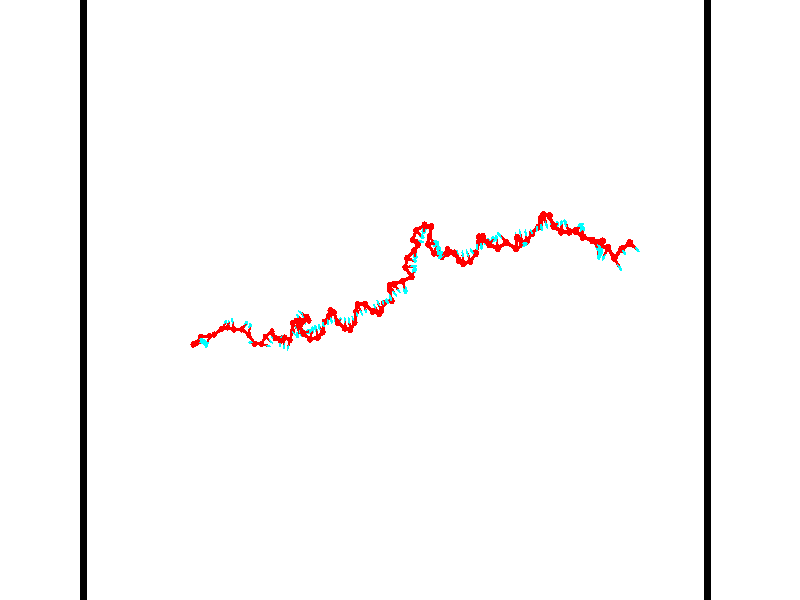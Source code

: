 // switches for output
#declare DRAW_BASES = 1; // possible values are 0, 1; only relevant for DNA ribbons
#declare DRAW_BASES_TYPE = 3; // possible values are 1, 2, 3; only relevant for DNA ribbons
#declare DRAW_FOG = 0; // set to 1 to enable fog

#include "colors.inc"

#include "transforms.inc"
background { rgb <1, 1, 1>}

#default {
   normal{
       ripples 0.25
       frequency 0.20
       turbulence 0.2
       lambda 5
   }
	finish {
		phong 0.1
		phong_size 40.
	}
}

// original window dimensions: 1024x640


// camera settings

camera {
	sky <-0, 1, 0>
	up <-0, 1, 0>
	right 1.6 * <0.99995, 0, 0.00999983>
	location <54.4867, 55, 106.329>
	look_at <55, 55, 55.0001>
	direction <0.513302, 0, -51.3289>
	angle 67.0682
}


# declare cpy_camera_pos = <54.4867, 55, 106.329>;
# if (DRAW_FOG = 1)
fog {
	fog_type 2
	up vnormalize(cpy_camera_pos)
	color rgbt<1,1,1,0.3>
	distance 1e-5
	fog_alt 3e-3
	fog_offset 88
}
# end


// LIGHTS

# declare lum = 6;
global_settings {
	ambient_light rgb lum * <0.05, 0.05, 0.05>
	max_trace_level 15
}# declare cpy_direct_light_amount = 0.25;
light_source
{	1000 * <-0.98995, -1, 1.00995>,
	rgb lum * cpy_direct_light_amount
	parallel
}

light_source
{	1000 * <0.98995, 1, -1.00995>,
	rgb lum * cpy_direct_light_amount
	parallel
}

// strand 0

// nucleotide -1

// particle -1
sphere {
	<35.994530, 51.578987, 50.519249> 0.250000
	pigment { color rgbt <1,0,0,0> }
	no_shadow
}
cylinder {
	<36.352478, 51.740940, 50.444126>,  <36.567249, 51.838112, 50.399052>, 0.100000
	pigment { color rgbt <1,0,0,0> }
	no_shadow
}
cylinder {
	<36.352478, 51.740940, 50.444126>,  <35.994530, 51.578987, 50.519249>, 0.100000
	pigment { color rgbt <1,0,0,0> }
	no_shadow
}

// particle -1
sphere {
	<36.352478, 51.740940, 50.444126> 0.100000
	pigment { color rgbt <1,0,0,0> }
	no_shadow
}
sphere {
	0, 1
	scale<0.080000,0.200000,0.300000>
	matrix <0.037962, -0.488322, -0.871837,
		-0.444699, 0.773056, -0.452357,
		0.894875, 0.404878, -0.187809,
		36.620941, 51.862404, 50.387783>
	pigment { color rgbt <0,1,1,0> }
	no_shadow
}
cylinder {
	<36.058929, 51.651028, 49.785797>,  <35.994530, 51.578987, 50.519249>, 0.130000
	pigment { color rgbt <1,0,0,0> }
	no_shadow
}

// nucleotide -1

// particle -1
sphere {
	<36.058929, 51.651028, 49.785797> 0.250000
	pigment { color rgbt <1,0,0,0> }
	no_shadow
}
cylinder {
	<36.439518, 51.710030, 49.893826>,  <36.667873, 51.745430, 49.958641>, 0.100000
	pigment { color rgbt <1,0,0,0> }
	no_shadow
}
cylinder {
	<36.439518, 51.710030, 49.893826>,  <36.058929, 51.651028, 49.785797>, 0.100000
	pigment { color rgbt <1,0,0,0> }
	no_shadow
}

// particle -1
sphere {
	<36.439518, 51.710030, 49.893826> 0.100000
	pigment { color rgbt <1,0,0,0> }
	no_shadow
}
sphere {
	0, 1
	scale<0.080000,0.200000,0.300000>
	matrix <0.307131, -0.400527, -0.863278,
		-0.019167, 0.904334, -0.426394,
		0.951474, 0.147505, 0.270072,
		36.724960, 51.754280, 49.974846>
	pigment { color rgbt <0,1,1,0> }
	no_shadow
}
cylinder {
	<36.309925, 52.103493, 49.371037>,  <36.058929, 51.651028, 49.785797>, 0.130000
	pigment { color rgbt <1,0,0,0> }
	no_shadow
}

// nucleotide -1

// particle -1
sphere {
	<36.309925, 52.103493, 49.371037> 0.250000
	pigment { color rgbt <1,0,0,0> }
	no_shadow
}
cylinder {
	<36.584259, 51.836891, 49.487930>,  <36.748859, 51.676929, 49.558067>, 0.100000
	pigment { color rgbt <1,0,0,0> }
	no_shadow
}
cylinder {
	<36.584259, 51.836891, 49.487930>,  <36.309925, 52.103493, 49.371037>, 0.100000
	pigment { color rgbt <1,0,0,0> }
	no_shadow
}

// particle -1
sphere {
	<36.584259, 51.836891, 49.487930> 0.100000
	pigment { color rgbt <1,0,0,0> }
	no_shadow
}
sphere {
	0, 1
	scale<0.080000,0.200000,0.300000>
	matrix <0.187982, -0.225683, -0.955892,
		0.703060, 0.710519, -0.029491,
		0.685835, -0.666506, 0.292233,
		36.790009, 51.636940, 49.575600>
	pigment { color rgbt <0,1,1,0> }
	no_shadow
}
cylinder {
	<37.046234, 52.171207, 49.085144>,  <36.309925, 52.103493, 49.371037>, 0.130000
	pigment { color rgbt <1,0,0,0> }
	no_shadow
}

// nucleotide -1

// particle -1
sphere {
	<37.046234, 52.171207, 49.085144> 0.250000
	pigment { color rgbt <1,0,0,0> }
	no_shadow
}
cylinder {
	<36.917564, 51.794281, 49.122158>,  <36.840363, 51.568123, 49.144367>, 0.100000
	pigment { color rgbt <1,0,0,0> }
	no_shadow
}
cylinder {
	<36.917564, 51.794281, 49.122158>,  <37.046234, 52.171207, 49.085144>, 0.100000
	pigment { color rgbt <1,0,0,0> }
	no_shadow
}

// particle -1
sphere {
	<36.917564, 51.794281, 49.122158> 0.100000
	pigment { color rgbt <1,0,0,0> }
	no_shadow
}
sphere {
	0, 1
	scale<0.080000,0.200000,0.300000>
	matrix <0.586535, -0.275025, -0.761799,
		0.743307, -0.190775, 0.641171,
		-0.321671, -0.942319, 0.092532,
		36.821064, 51.511585, 49.149918>
	pigment { color rgbt <0,1,1,0> }
	no_shadow
}
cylinder {
	<37.280960, 52.239140, 48.393932>,  <37.046234, 52.171207, 49.085144>, 0.130000
	pigment { color rgbt <1,0,0,0> }
	no_shadow
}

// nucleotide -1

// particle -1
sphere {
	<37.280960, 52.239140, 48.393932> 0.250000
	pigment { color rgbt <1,0,0,0> }
	no_shadow
}
cylinder {
	<37.169102, 52.188759, 48.013210>,  <37.101986, 52.158531, 47.784779>, 0.100000
	pigment { color rgbt <1,0,0,0> }
	no_shadow
}
cylinder {
	<37.169102, 52.188759, 48.013210>,  <37.280960, 52.239140, 48.393932>, 0.100000
	pigment { color rgbt <1,0,0,0> }
	no_shadow
}

// particle -1
sphere {
	<37.169102, 52.188759, 48.013210> 0.100000
	pigment { color rgbt <1,0,0,0> }
	no_shadow
}
sphere {
	0, 1
	scale<0.080000,0.200000,0.300000>
	matrix <0.558798, 0.784795, -0.268033,
		0.780731, -0.606822, -0.149085,
		-0.279649, -0.125953, -0.951805,
		37.085209, 52.150970, 47.727669>
	pigment { color rgbt <0,1,1,0> }
	no_shadow
}
cylinder {
	<37.964413, 52.700203, 48.173889>,  <37.280960, 52.239140, 48.393932>, 0.130000
	pigment { color rgbt <1,0,0,0> }
	no_shadow
}

// nucleotide -1

// particle -1
sphere {
	<37.964413, 52.700203, 48.173889> 0.250000
	pigment { color rgbt <1,0,0,0> }
	no_shadow
}
cylinder {
	<38.077679, 52.961979, 47.893452>,  <38.145638, 53.119045, 47.725189>, 0.100000
	pigment { color rgbt <1,0,0,0> }
	no_shadow
}
cylinder {
	<38.077679, 52.961979, 47.893452>,  <37.964413, 52.700203, 48.173889>, 0.100000
	pigment { color rgbt <1,0,0,0> }
	no_shadow
}

// particle -1
sphere {
	<38.077679, 52.961979, 47.893452> 0.100000
	pigment { color rgbt <1,0,0,0> }
	no_shadow
}
sphere {
	0, 1
	scale<0.080000,0.200000,0.300000>
	matrix <0.956695, -0.141312, 0.254490,
		0.067475, -0.742793, -0.666112,
		0.283163, 0.654438, -0.701092,
		38.162628, 53.158310, 47.683125>
	pigment { color rgbt <0,1,1,0> }
	no_shadow
}
cylinder {
	<38.593483, 52.814430, 48.444813>,  <37.964413, 52.700203, 48.173889>, 0.130000
	pigment { color rgbt <1,0,0,0> }
	no_shadow
}

// nucleotide -1

// particle -1
sphere {
	<38.593483, 52.814430, 48.444813> 0.250000
	pigment { color rgbt <1,0,0,0> }
	no_shadow
}
cylinder {
	<38.554333, 53.021706, 48.104954>,  <38.530842, 53.146069, 47.901039>, 0.100000
	pigment { color rgbt <1,0,0,0> }
	no_shadow
}
cylinder {
	<38.554333, 53.021706, 48.104954>,  <38.593483, 52.814430, 48.444813>, 0.100000
	pigment { color rgbt <1,0,0,0> }
	no_shadow
}

// particle -1
sphere {
	<38.554333, 53.021706, 48.104954> 0.100000
	pigment { color rgbt <1,0,0,0> }
	no_shadow
}
sphere {
	0, 1
	scale<0.080000,0.200000,0.300000>
	matrix <0.960352, 0.273120, 0.055943,
		0.261045, -0.810487, -0.524372,
		-0.097875, 0.518185, -0.849650,
		38.524971, 53.177162, 47.850060>
	pigment { color rgbt <0,1,1,0> }
	no_shadow
}
cylinder {
	<39.056629, 52.616032, 47.923557>,  <38.593483, 52.814430, 48.444813>, 0.130000
	pigment { color rgbt <1,0,0,0> }
	no_shadow
}

// nucleotide -1

// particle -1
sphere {
	<39.056629, 52.616032, 47.923557> 0.250000
	pigment { color rgbt <1,0,0,0> }
	no_shadow
}
cylinder {
	<38.948849, 52.996490, 47.863274>,  <38.884182, 53.224766, 47.827103>, 0.100000
	pigment { color rgbt <1,0,0,0> }
	no_shadow
}
cylinder {
	<38.948849, 52.996490, 47.863274>,  <39.056629, 52.616032, 47.923557>, 0.100000
	pigment { color rgbt <1,0,0,0> }
	no_shadow
}

// particle -1
sphere {
	<38.948849, 52.996490, 47.863274> 0.100000
	pigment { color rgbt <1,0,0,0> }
	no_shadow
}
sphere {
	0, 1
	scale<0.080000,0.200000,0.300000>
	matrix <0.954742, 0.284313, 0.087366,
		0.125948, -0.120352, -0.984709,
		-0.269451, 0.951148, -0.150714,
		38.868015, 53.281834, 47.818058>
	pigment { color rgbt <0,1,1,0> }
	no_shadow
}
cylinder {
	<39.778122, 52.624554, 47.790310>,  <39.056629, 52.616032, 47.923557>, 0.130000
	pigment { color rgbt <1,0,0,0> }
	no_shadow
}

// nucleotide -1

// particle -1
sphere {
	<39.778122, 52.624554, 47.790310> 0.250000
	pigment { color rgbt <1,0,0,0> }
	no_shadow
}
cylinder {
	<39.958042, 52.888668, 47.549744>,  <40.065994, 53.047138, 47.405403>, 0.100000
	pigment { color rgbt <1,0,0,0> }
	no_shadow
}
cylinder {
	<39.958042, 52.888668, 47.549744>,  <39.778122, 52.624554, 47.790310>, 0.100000
	pigment { color rgbt <1,0,0,0> }
	no_shadow
}

// particle -1
sphere {
	<39.958042, 52.888668, 47.549744> 0.100000
	pigment { color rgbt <1,0,0,0> }
	no_shadow
}
sphere {
	0, 1
	scale<0.080000,0.200000,0.300000>
	matrix <0.835039, -0.072029, 0.545456,
		0.316839, -0.747550, -0.583765,
		0.449804, 0.660288, -0.601412,
		40.092983, 53.086754, 47.369320>
	pigment { color rgbt <0,1,1,0> }
	no_shadow
}
cylinder {
	<40.404491, 52.186863, 47.648167>,  <39.778122, 52.624554, 47.790310>, 0.130000
	pigment { color rgbt <1,0,0,0> }
	no_shadow
}

// nucleotide -1

// particle -1
sphere {
	<40.404491, 52.186863, 47.648167> 0.250000
	pigment { color rgbt <1,0,0,0> }
	no_shadow
}
cylinder {
	<40.459530, 52.578018, 47.585182>,  <40.492554, 52.812714, 47.547390>, 0.100000
	pigment { color rgbt <1,0,0,0> }
	no_shadow
}
cylinder {
	<40.459530, 52.578018, 47.585182>,  <40.404491, 52.186863, 47.648167>, 0.100000
	pigment { color rgbt <1,0,0,0> }
	no_shadow
}

// particle -1
sphere {
	<40.459530, 52.578018, 47.585182> 0.100000
	pigment { color rgbt <1,0,0,0> }
	no_shadow
}
sphere {
	0, 1
	scale<0.080000,0.200000,0.300000>
	matrix <0.860010, -0.039081, 0.508778,
		0.491376, -0.205423, -0.846375,
		0.137592, 0.977893, -0.157462,
		40.500809, 52.871387, 47.537945>
	pigment { color rgbt <0,1,1,0> }
	no_shadow
}
cylinder {
	<40.946053, 51.458122, 47.523579>,  <40.404491, 52.186863, 47.648167>, 0.130000
	pigment { color rgbt <1,0,0,0> }
	no_shadow
}

// nucleotide -1

// particle -1
sphere {
	<40.946053, 51.458122, 47.523579> 0.250000
	pigment { color rgbt <1,0,0,0> }
	no_shadow
}
cylinder {
	<40.790123, 51.534332, 47.883965>,  <40.696564, 51.580059, 48.100197>, 0.100000
	pigment { color rgbt <1,0,0,0> }
	no_shadow
}
cylinder {
	<40.790123, 51.534332, 47.883965>,  <40.946053, 51.458122, 47.523579>, 0.100000
	pigment { color rgbt <1,0,0,0> }
	no_shadow
}

// particle -1
sphere {
	<40.790123, 51.534332, 47.883965> 0.100000
	pigment { color rgbt <1,0,0,0> }
	no_shadow
}
sphere {
	0, 1
	scale<0.080000,0.200000,0.300000>
	matrix <0.139544, -0.954843, 0.262301,
		0.910255, 0.227975, 0.345635,
		-0.389825, 0.190529, 0.900963,
		40.673176, 51.591492, 48.154255>
	pigment { color rgbt <0,1,1,0> }
	no_shadow
}
cylinder {
	<41.486336, 51.406334, 46.992126>,  <40.946053, 51.458122, 47.523579>, 0.130000
	pigment { color rgbt <1,0,0,0> }
	no_shadow
}

// nucleotide -1

// particle -1
sphere {
	<41.486336, 51.406334, 46.992126> 0.250000
	pigment { color rgbt <1,0,0,0> }
	no_shadow
}
cylinder {
	<41.875694, 51.315323, 47.002991>,  <42.109310, 51.260715, 47.009510>, 0.100000
	pigment { color rgbt <1,0,0,0> }
	no_shadow
}
cylinder {
	<41.875694, 51.315323, 47.002991>,  <41.486336, 51.406334, 46.992126>, 0.100000
	pigment { color rgbt <1,0,0,0> }
	no_shadow
}

// particle -1
sphere {
	<41.875694, 51.315323, 47.002991> 0.100000
	pigment { color rgbt <1,0,0,0> }
	no_shadow
}
sphere {
	0, 1
	scale<0.080000,0.200000,0.300000>
	matrix <0.227305, 0.943804, -0.239930,
		0.028961, 0.239719, 0.970410,
		0.973393, -0.227528, 0.027156,
		42.167713, 51.247063, 47.011139>
	pigment { color rgbt <0,1,1,0> }
	no_shadow
}
cylinder {
	<41.911781, 52.020870, 47.230606>,  <41.486336, 51.406334, 46.992126>, 0.130000
	pigment { color rgbt <1,0,0,0> }
	no_shadow
}

// nucleotide -1

// particle -1
sphere {
	<41.911781, 52.020870, 47.230606> 0.250000
	pigment { color rgbt <1,0,0,0> }
	no_shadow
}
cylinder {
	<42.171810, 51.786293, 47.037323>,  <42.327827, 51.645546, 46.921352>, 0.100000
	pigment { color rgbt <1,0,0,0> }
	no_shadow
}
cylinder {
	<42.171810, 51.786293, 47.037323>,  <41.911781, 52.020870, 47.230606>, 0.100000
	pigment { color rgbt <1,0,0,0> }
	no_shadow
}

// particle -1
sphere {
	<42.171810, 51.786293, 47.037323> 0.100000
	pigment { color rgbt <1,0,0,0> }
	no_shadow
}
sphere {
	0, 1
	scale<0.080000,0.200000,0.300000>
	matrix <0.392034, 0.803578, -0.447853,
		0.650938, 0.101701, 0.752288,
		0.650069, -0.586447, -0.483209,
		42.366829, 51.610359, 46.892361>
	pigment { color rgbt <0,1,1,0> }
	no_shadow
}
cylinder {
	<42.572327, 52.435825, 47.242992>,  <41.911781, 52.020870, 47.230606>, 0.130000
	pigment { color rgbt <1,0,0,0> }
	no_shadow
}

// nucleotide -1

// particle -1
sphere {
	<42.572327, 52.435825, 47.242992> 0.250000
	pigment { color rgbt <1,0,0,0> }
	no_shadow
}
cylinder {
	<42.554325, 52.165955, 46.948296>,  <42.543526, 52.004032, 46.771477>, 0.100000
	pigment { color rgbt <1,0,0,0> }
	no_shadow
}
cylinder {
	<42.554325, 52.165955, 46.948296>,  <42.572327, 52.435825, 47.242992>, 0.100000
	pigment { color rgbt <1,0,0,0> }
	no_shadow
}

// particle -1
sphere {
	<42.554325, 52.165955, 46.948296> 0.100000
	pigment { color rgbt <1,0,0,0> }
	no_shadow
}
sphere {
	0, 1
	scale<0.080000,0.200000,0.300000>
	matrix <0.256533, 0.704949, -0.661239,
		0.965487, -0.218756, 0.141353,
		-0.045003, -0.674679, -0.736738,
		42.540825, 51.963551, 46.727276>
	pigment { color rgbt <0,1,1,0> }
	no_shadow
}
cylinder {
	<42.970634, 51.920181, 47.715515>,  <42.572327, 52.435825, 47.242992>, 0.130000
	pigment { color rgbt <1,0,0,0> }
	no_shadow
}

// nucleotide -1

// particle -1
sphere {
	<42.970634, 51.920181, 47.715515> 0.250000
	pigment { color rgbt <1,0,0,0> }
	no_shadow
}
cylinder {
	<43.334766, 51.991482, 47.566101>,  <43.553246, 52.034264, 47.476452>, 0.100000
	pigment { color rgbt <1,0,0,0> }
	no_shadow
}
cylinder {
	<43.334766, 51.991482, 47.566101>,  <42.970634, 51.920181, 47.715515>, 0.100000
	pigment { color rgbt <1,0,0,0> }
	no_shadow
}

// particle -1
sphere {
	<43.334766, 51.991482, 47.566101> 0.100000
	pigment { color rgbt <1,0,0,0> }
	no_shadow
}
sphere {
	0, 1
	scale<0.080000,0.200000,0.300000>
	matrix <0.061467, -0.950721, -0.303895,
		-0.409300, 0.253684, -0.876423,
		0.910327, 0.178255, -0.373537,
		43.607864, 52.044960, 47.454041>
	pigment { color rgbt <0,1,1,0> }
	no_shadow
}
cylinder {
	<43.557499, 51.713459, 48.211563>,  <42.970634, 51.920181, 47.715515>, 0.130000
	pigment { color rgbt <1,0,0,0> }
	no_shadow
}

// nucleotide -1

// particle -1
sphere {
	<43.557499, 51.713459, 48.211563> 0.250000
	pigment { color rgbt <1,0,0,0> }
	no_shadow
}
cylinder {
	<43.612450, 51.556023, 48.575150>,  <43.645420, 51.461559, 48.793301>, 0.100000
	pigment { color rgbt <1,0,0,0> }
	no_shadow
}
cylinder {
	<43.612450, 51.556023, 48.575150>,  <43.557499, 51.713459, 48.211563>, 0.100000
	pigment { color rgbt <1,0,0,0> }
	no_shadow
}

// particle -1
sphere {
	<43.612450, 51.556023, 48.575150> 0.100000
	pigment { color rgbt <1,0,0,0> }
	no_shadow
}
sphere {
	0, 1
	scale<0.080000,0.200000,0.300000>
	matrix <0.990519, 0.054014, -0.126312,
		0.000619, 0.917696, 0.397284,
		0.137374, -0.393595, 0.908961,
		43.653664, 51.437943, 48.847839>
	pigment { color rgbt <0,1,1,0> }
	no_shadow
}
cylinder {
	<44.039337, 52.008621, 48.581333>,  <43.557499, 51.713459, 48.211563>, 0.130000
	pigment { color rgbt <1,0,0,0> }
	no_shadow
}

// nucleotide -1

// particle -1
sphere {
	<44.039337, 52.008621, 48.581333> 0.250000
	pigment { color rgbt <1,0,0,0> }
	no_shadow
}
cylinder {
	<44.038216, 51.623413, 48.689095>,  <44.037544, 51.392288, 48.753754>, 0.100000
	pigment { color rgbt <1,0,0,0> }
	no_shadow
}
cylinder {
	<44.038216, 51.623413, 48.689095>,  <44.039337, 52.008621, 48.581333>, 0.100000
	pigment { color rgbt <1,0,0,0> }
	no_shadow
}

// particle -1
sphere {
	<44.038216, 51.623413, 48.689095> 0.100000
	pigment { color rgbt <1,0,0,0> }
	no_shadow
}
sphere {
	0, 1
	scale<0.080000,0.200000,0.300000>
	matrix <0.947859, -0.088414, -0.306180,
		0.318677, 0.254500, 0.913058,
		-0.002804, -0.963023, 0.269406,
		44.037373, 51.334507, 48.769917>
	pigment { color rgbt <0,1,1,0> }
	no_shadow
}
cylinder {
	<44.639317, 51.841995, 49.056244>,  <44.039337, 52.008621, 48.581333>, 0.130000
	pigment { color rgbt <1,0,0,0> }
	no_shadow
}

// nucleotide -1

// particle -1
sphere {
	<44.639317, 51.841995, 49.056244> 0.250000
	pigment { color rgbt <1,0,0,0> }
	no_shadow
}
cylinder {
	<44.503536, 51.495094, 48.910561>,  <44.422070, 51.286953, 48.823151>, 0.100000
	pigment { color rgbt <1,0,0,0> }
	no_shadow
}
cylinder {
	<44.503536, 51.495094, 48.910561>,  <44.639317, 51.841995, 49.056244>, 0.100000
	pigment { color rgbt <1,0,0,0> }
	no_shadow
}

// particle -1
sphere {
	<44.503536, 51.495094, 48.910561> 0.100000
	pigment { color rgbt <1,0,0,0> }
	no_shadow
}
sphere {
	0, 1
	scale<0.080000,0.200000,0.300000>
	matrix <0.939548, -0.331135, -0.087171,
		-0.045001, -0.371778, 0.927230,
		-0.339446, -0.867255, -0.364204,
		44.401703, 51.234917, 48.801300>
	pigment { color rgbt <0,1,1,0> }
	no_shadow
}
cylinder {
	<44.863342, 52.528011, 48.956444>,  <44.639317, 51.841995, 49.056244>, 0.130000
	pigment { color rgbt <1,0,0,0> }
	no_shadow
}

// nucleotide -1

// particle -1
sphere {
	<44.863342, 52.528011, 48.956444> 0.250000
	pigment { color rgbt <1,0,0,0> }
	no_shadow
}
cylinder {
	<44.981579, 52.470673, 49.334244>,  <45.052521, 52.436272, 49.560925>, 0.100000
	pigment { color rgbt <1,0,0,0> }
	no_shadow
}
cylinder {
	<44.981579, 52.470673, 49.334244>,  <44.863342, 52.528011, 48.956444>, 0.100000
	pigment { color rgbt <1,0,0,0> }
	no_shadow
}

// particle -1
sphere {
	<44.981579, 52.470673, 49.334244> 0.100000
	pigment { color rgbt <1,0,0,0> }
	no_shadow
}
sphere {
	0, 1
	scale<0.080000,0.200000,0.300000>
	matrix <0.679664, 0.726330, -0.102478,
		-0.671328, 0.672233, 0.312123,
		0.295594, -0.143342, 0.944499,
		45.070255, 52.427670, 49.617592>
	pigment { color rgbt <0,1,1,0> }
	no_shadow
}
cylinder {
	<44.908653, 53.188507, 49.357754>,  <44.863342, 52.528011, 48.956444>, 0.130000
	pigment { color rgbt <1,0,0,0> }
	no_shadow
}

// nucleotide -1

// particle -1
sphere {
	<44.908653, 53.188507, 49.357754> 0.250000
	pigment { color rgbt <1,0,0,0> }
	no_shadow
}
cylinder {
	<45.193417, 52.929588, 49.466705>,  <45.364273, 52.774235, 49.532078>, 0.100000
	pigment { color rgbt <1,0,0,0> }
	no_shadow
}
cylinder {
	<45.193417, 52.929588, 49.466705>,  <44.908653, 53.188507, 49.357754>, 0.100000
	pigment { color rgbt <1,0,0,0> }
	no_shadow
}

// particle -1
sphere {
	<45.193417, 52.929588, 49.466705> 0.100000
	pigment { color rgbt <1,0,0,0> }
	no_shadow
}
sphere {
	0, 1
	scale<0.080000,0.200000,0.300000>
	matrix <0.700400, 0.682728, -0.208138,
		-0.051232, 0.338949, 0.939409,
		0.711909, -0.647299, 0.272378,
		45.406990, 52.735397, 49.548420>
	pigment { color rgbt <0,1,1,0> }
	no_shadow
}
cylinder {
	<45.353443, 53.379818, 49.957737>,  <44.908653, 53.188507, 49.357754>, 0.130000
	pigment { color rgbt <1,0,0,0> }
	no_shadow
}

// nucleotide -1

// particle -1
sphere {
	<45.353443, 53.379818, 49.957737> 0.250000
	pigment { color rgbt <1,0,0,0> }
	no_shadow
}
cylinder {
	<45.510502, 53.161999, 49.661278>,  <45.604736, 53.031307, 49.483402>, 0.100000
	pigment { color rgbt <1,0,0,0> }
	no_shadow
}
cylinder {
	<45.510502, 53.161999, 49.661278>,  <45.353443, 53.379818, 49.957737>, 0.100000
	pigment { color rgbt <1,0,0,0> }
	no_shadow
}

// particle -1
sphere {
	<45.510502, 53.161999, 49.661278> 0.100000
	pigment { color rgbt <1,0,0,0> }
	no_shadow
}
sphere {
	0, 1
	scale<0.080000,0.200000,0.300000>
	matrix <0.620160, 0.751853, -0.223870,
		0.679142, -0.371728, 0.632918,
		0.392642, -0.544550, -0.741146,
		45.628296, 52.998634, 49.438934>
	pigment { color rgbt <0,1,1,0> }
	no_shadow
}
cylinder {
	<46.055088, 53.380077, 50.033436>,  <45.353443, 53.379818, 49.957737>, 0.130000
	pigment { color rgbt <1,0,0,0> }
	no_shadow
}

// nucleotide -1

// particle -1
sphere {
	<46.055088, 53.380077, 50.033436> 0.250000
	pigment { color rgbt <1,0,0,0> }
	no_shadow
}
cylinder {
	<46.032150, 53.290161, 49.644348>,  <46.018387, 53.236210, 49.410896>, 0.100000
	pigment { color rgbt <1,0,0,0> }
	no_shadow
}
cylinder {
	<46.032150, 53.290161, 49.644348>,  <46.055088, 53.380077, 50.033436>, 0.100000
	pigment { color rgbt <1,0,0,0> }
	no_shadow
}

// particle -1
sphere {
	<46.032150, 53.290161, 49.644348> 0.100000
	pigment { color rgbt <1,0,0,0> }
	no_shadow
}
sphere {
	0, 1
	scale<0.080000,0.200000,0.300000>
	matrix <0.674777, 0.709349, -0.203713,
		0.735790, -0.668050, 0.111006,
		-0.057349, -0.224794, -0.972717,
		46.014946, 53.222721, 49.352531>
	pigment { color rgbt <0,1,1,0> }
	no_shadow
}
cylinder {
	<46.625591, 53.420708, 50.477722>,  <46.055088, 53.380077, 50.033436>, 0.130000
	pigment { color rgbt <1,0,0,0> }
	no_shadow
}

// nucleotide -1

// particle -1
sphere {
	<46.625591, 53.420708, 50.477722> 0.250000
	pigment { color rgbt <1,0,0,0> }
	no_shadow
}
cylinder {
	<46.372051, 53.656265, 50.678299>,  <46.219929, 53.797600, 50.798645>, 0.100000
	pigment { color rgbt <1,0,0,0> }
	no_shadow
}
cylinder {
	<46.372051, 53.656265, 50.678299>,  <46.625591, 53.420708, 50.477722>, 0.100000
	pigment { color rgbt <1,0,0,0> }
	no_shadow
}

// particle -1
sphere {
	<46.372051, 53.656265, 50.678299> 0.100000
	pigment { color rgbt <1,0,0,0> }
	no_shadow
}
sphere {
	0, 1
	scale<0.080000,0.200000,0.300000>
	matrix <-0.766911, -0.394360, -0.506288,
		-0.100402, -0.705469, 0.701593,
		-0.633851, 0.588891, 0.501438,
		46.181896, 53.832932, 50.828732>
	pigment { color rgbt <0,1,1,0> }
	no_shadow
}
cylinder {
	<46.535404, 53.710426, 51.172852>,  <46.625591, 53.420708, 50.477722>, 0.130000
	pigment { color rgbt <1,0,0,0> }
	no_shadow
}

// nucleotide -1

// particle -1
sphere {
	<46.535404, 53.710426, 51.172852> 0.250000
	pigment { color rgbt <1,0,0,0> }
	no_shadow
}
cylinder {
	<46.220783, 53.913296, 51.313766>,  <46.032009, 54.035019, 51.398315>, 0.100000
	pigment { color rgbt <1,0,0,0> }
	no_shadow
}
cylinder {
	<46.220783, 53.913296, 51.313766>,  <46.535404, 53.710426, 51.172852>, 0.100000
	pigment { color rgbt <1,0,0,0> }
	no_shadow
}

// particle -1
sphere {
	<46.220783, 53.913296, 51.313766> 0.100000
	pigment { color rgbt <1,0,0,0> }
	no_shadow
}
sphere {
	0, 1
	scale<0.080000,0.200000,0.300000>
	matrix <-0.567066, -0.819077, -0.086887,
		0.244486, -0.268114, 0.931849,
		-0.786551, 0.507177, 0.352291,
		45.984818, 54.065449, 51.419453>
	pigment { color rgbt <0,1,1,0> }
	no_shadow
}
cylinder {
	<46.247540, 53.365746, 51.727470>,  <46.535404, 53.710426, 51.172852>, 0.130000
	pigment { color rgbt <1,0,0,0> }
	no_shadow
}

// nucleotide -1

// particle -1
sphere {
	<46.247540, 53.365746, 51.727470> 0.250000
	pigment { color rgbt <1,0,0,0> }
	no_shadow
}
cylinder {
	<45.975563, 53.589363, 51.537674>,  <45.812378, 53.723534, 51.423798>, 0.100000
	pigment { color rgbt <1,0,0,0> }
	no_shadow
}
cylinder {
	<45.975563, 53.589363, 51.537674>,  <46.247540, 53.365746, 51.727470>, 0.100000
	pigment { color rgbt <1,0,0,0> }
	no_shadow
}

// particle -1
sphere {
	<45.975563, 53.589363, 51.537674> 0.100000
	pigment { color rgbt <1,0,0,0> }
	no_shadow
}
sphere {
	0, 1
	scale<0.080000,0.200000,0.300000>
	matrix <-0.555944, -0.814974, -0.163535,
		-0.478121, 0.152596, 0.864936,
		-0.679945, 0.559046, -0.474491,
		45.771580, 53.757076, 51.395325>
	pigment { color rgbt <0,1,1,0> }
	no_shadow
}
cylinder {
	<46.081806, 52.763378, 52.217983>,  <46.247540, 53.365746, 51.727470>, 0.130000
	pigment { color rgbt <1,0,0,0> }
	no_shadow
}

// nucleotide -1

// particle -1
sphere {
	<46.081806, 52.763378, 52.217983> 0.250000
	pigment { color rgbt <1,0,0,0> }
	no_shadow
}
cylinder {
	<46.002972, 52.560616, 52.553650>,  <45.955673, 52.438957, 52.755051>, 0.100000
	pigment { color rgbt <1,0,0,0> }
	no_shadow
}
cylinder {
	<46.002972, 52.560616, 52.553650>,  <46.081806, 52.763378, 52.217983>, 0.100000
	pigment { color rgbt <1,0,0,0> }
	no_shadow
}

// particle -1
sphere {
	<46.002972, 52.560616, 52.553650> 0.100000
	pigment { color rgbt <1,0,0,0> }
	no_shadow
}
sphere {
	0, 1
	scale<0.080000,0.200000,0.300000>
	matrix <0.719621, 0.506509, 0.474968,
		-0.665810, 0.697492, 0.264956,
		-0.197084, -0.506906, 0.839169,
		45.943848, 52.408543, 52.805401>
	pigment { color rgbt <0,1,1,0> }
	no_shadow
}
cylinder {
	<46.085262, 53.197880, 52.781746>,  <46.081806, 52.763378, 52.217983>, 0.130000
	pigment { color rgbt <1,0,0,0> }
	no_shadow
}

// nucleotide -1

// particle -1
sphere {
	<46.085262, 53.197880, 52.781746> 0.250000
	pigment { color rgbt <1,0,0,0> }
	no_shadow
}
cylinder {
	<46.192482, 52.825039, 52.879177>,  <46.256813, 52.601334, 52.937634>, 0.100000
	pigment { color rgbt <1,0,0,0> }
	no_shadow
}
cylinder {
	<46.192482, 52.825039, 52.879177>,  <46.085262, 53.197880, 52.781746>, 0.100000
	pigment { color rgbt <1,0,0,0> }
	no_shadow
}

// particle -1
sphere {
	<46.192482, 52.825039, 52.879177> 0.100000
	pigment { color rgbt <1,0,0,0> }
	no_shadow
}
sphere {
	0, 1
	scale<0.080000,0.200000,0.300000>
	matrix <0.880217, 0.339722, 0.331370,
		-0.391619, 0.125573, 0.911518,
		0.268052, -0.932105, 0.243574,
		46.272896, 52.545406, 52.952248>
	pigment { color rgbt <0,1,1,0> }
	no_shadow
}
cylinder {
	<46.196648, 53.059689, 53.478474>,  <46.085262, 53.197880, 52.781746>, 0.130000
	pigment { color rgbt <1,0,0,0> }
	no_shadow
}

// nucleotide -1

// particle -1
sphere {
	<46.196648, 53.059689, 53.478474> 0.250000
	pigment { color rgbt <1,0,0,0> }
	no_shadow
}
cylinder {
	<46.430805, 52.799328, 53.285130>,  <46.571301, 52.643112, 53.169125>, 0.100000
	pigment { color rgbt <1,0,0,0> }
	no_shadow
}
cylinder {
	<46.430805, 52.799328, 53.285130>,  <46.196648, 53.059689, 53.478474>, 0.100000
	pigment { color rgbt <1,0,0,0> }
	no_shadow
}

// particle -1
sphere {
	<46.430805, 52.799328, 53.285130> 0.100000
	pigment { color rgbt <1,0,0,0> }
	no_shadow
}
sphere {
	0, 1
	scale<0.080000,0.200000,0.300000>
	matrix <0.792384, 0.333175, 0.511001,
		-0.171570, -0.682144, 0.710805,
		0.585398, -0.650903, -0.483357,
		46.606426, 52.604057, 53.140121>
	pigment { color rgbt <0,1,1,0> }
	no_shadow
}
cylinder {
	<46.618938, 52.599838, 53.884750>,  <46.196648, 53.059689, 53.478474>, 0.130000
	pigment { color rgbt <1,0,0,0> }
	no_shadow
}

// nucleotide -1

// particle -1
sphere {
	<46.618938, 52.599838, 53.884750> 0.250000
	pigment { color rgbt <1,0,0,0> }
	no_shadow
}
cylinder {
	<46.844810, 52.665863, 53.561295>,  <46.980331, 52.705479, 53.367222>, 0.100000
	pigment { color rgbt <1,0,0,0> }
	no_shadow
}
cylinder {
	<46.844810, 52.665863, 53.561295>,  <46.618938, 52.599838, 53.884750>, 0.100000
	pigment { color rgbt <1,0,0,0> }
	no_shadow
}

// particle -1
sphere {
	<46.844810, 52.665863, 53.561295> 0.100000
	pigment { color rgbt <1,0,0,0> }
	no_shadow
}
sphere {
	0, 1
	scale<0.080000,0.200000,0.300000>
	matrix <0.796959, 0.145562, 0.586232,
		0.214472, -0.975483, -0.049352,
		0.564675, 0.165062, -0.808638,
		47.014214, 52.715382, 53.318703>
	pigment { color rgbt <0,1,1,0> }
	no_shadow
}
cylinder {
	<47.188156, 52.156437, 53.827366>,  <46.618938, 52.599838, 53.884750>, 0.130000
	pigment { color rgbt <1,0,0,0> }
	no_shadow
}

// nucleotide -1

// particle -1
sphere {
	<47.188156, 52.156437, 53.827366> 0.250000
	pigment { color rgbt <1,0,0,0> }
	no_shadow
}
cylinder {
	<47.284405, 52.519440, 53.689651>,  <47.342155, 52.737240, 53.607021>, 0.100000
	pigment { color rgbt <1,0,0,0> }
	no_shadow
}
cylinder {
	<47.284405, 52.519440, 53.689651>,  <47.188156, 52.156437, 53.827366>, 0.100000
	pigment { color rgbt <1,0,0,0> }
	no_shadow
}

// particle -1
sphere {
	<47.284405, 52.519440, 53.689651> 0.100000
	pigment { color rgbt <1,0,0,0> }
	no_shadow
}
sphere {
	0, 1
	scale<0.080000,0.200000,0.300000>
	matrix <0.760196, 0.044338, 0.648178,
		0.603491, -0.417690, -0.679215,
		0.240623, 0.907507, -0.344284,
		47.356590, 52.791691, 53.586365>
	pigment { color rgbt <0,1,1,0> }
	no_shadow
}
cylinder {
	<47.904850, 52.290321, 54.048706>,  <47.188156, 52.156437, 53.827366>, 0.130000
	pigment { color rgbt <1,0,0,0> }
	no_shadow
}

// nucleotide -1

// particle -1
sphere {
	<47.904850, 52.290321, 54.048706> 0.250000
	pigment { color rgbt <1,0,0,0> }
	no_shadow
}
cylinder {
	<47.788006, 52.652214, 53.924683>,  <47.717899, 52.869350, 53.850269>, 0.100000
	pigment { color rgbt <1,0,0,0> }
	no_shadow
}
cylinder {
	<47.788006, 52.652214, 53.924683>,  <47.904850, 52.290321, 54.048706>, 0.100000
	pigment { color rgbt <1,0,0,0> }
	no_shadow
}

// particle -1
sphere {
	<47.788006, 52.652214, 53.924683> 0.100000
	pigment { color rgbt <1,0,0,0> }
	no_shadow
}
sphere {
	0, 1
	scale<0.080000,0.200000,0.300000>
	matrix <0.768171, 0.415079, 0.487465,
		0.569723, -0.095786, -0.816235,
		-0.292110, 0.904729, -0.310060,
		47.700375, 52.923634, 53.831665>
	pigment { color rgbt <0,1,1,0> }
	no_shadow
}
cylinder {
	<48.267204, 52.662128, 53.535645>,  <47.904850, 52.290321, 54.048706>, 0.130000
	pigment { color rgbt <1,0,0,0> }
	no_shadow
}

// nucleotide -1

// particle -1
sphere {
	<48.267204, 52.662128, 53.535645> 0.250000
	pigment { color rgbt <1,0,0,0> }
	no_shadow
}
cylinder {
	<48.133198, 52.879822, 53.843300>,  <48.052795, 53.010437, 54.027893>, 0.100000
	pigment { color rgbt <1,0,0,0> }
	no_shadow
}
cylinder {
	<48.133198, 52.879822, 53.843300>,  <48.267204, 52.662128, 53.535645>, 0.100000
	pigment { color rgbt <1,0,0,0> }
	no_shadow
}

// particle -1
sphere {
	<48.133198, 52.879822, 53.843300> 0.100000
	pigment { color rgbt <1,0,0,0> }
	no_shadow
}
sphere {
	0, 1
	scale<0.080000,0.200000,0.300000>
	matrix <0.939623, 0.132502, 0.315517,
		0.069802, 0.828405, -0.555763,
		-0.335016, 0.544232, 0.769140,
		48.032692, 53.043091, 54.074043>
	pigment { color rgbt <0,1,1,0> }
	no_shadow
}
cylinder {
	<48.400829, 53.393028, 53.476196>,  <48.267204, 52.662128, 53.535645>, 0.130000
	pigment { color rgbt <1,0,0,0> }
	no_shadow
}

// nucleotide -1

// particle -1
sphere {
	<48.400829, 53.393028, 53.476196> 0.250000
	pigment { color rgbt <1,0,0,0> }
	no_shadow
}
cylinder {
	<48.391449, 53.305779, 53.866451>,  <48.385818, 53.253429, 54.100605>, 0.100000
	pigment { color rgbt <1,0,0,0> }
	no_shadow
}
cylinder {
	<48.391449, 53.305779, 53.866451>,  <48.400829, 53.393028, 53.476196>, 0.100000
	pigment { color rgbt <1,0,0,0> }
	no_shadow
}

// particle -1
sphere {
	<48.391449, 53.305779, 53.866451> 0.100000
	pigment { color rgbt <1,0,0,0> }
	no_shadow
}
sphere {
	0, 1
	scale<0.080000,0.200000,0.300000>
	matrix <0.921987, 0.372582, 0.105466,
		-0.386510, 0.901999, 0.192372,
		-0.023455, -0.218128, 0.975638,
		48.384411, 53.240341, 54.159142>
	pigment { color rgbt <0,1,1,0> }
	no_shadow
}
cylinder {
	<48.844257, 53.850586, 53.717979>,  <48.400829, 53.393028, 53.476196>, 0.130000
	pigment { color rgbt <1,0,0,0> }
	no_shadow
}

// nucleotide -1

// particle -1
sphere {
	<48.844257, 53.850586, 53.717979> 0.250000
	pigment { color rgbt <1,0,0,0> }
	no_shadow
}
cylinder {
	<48.818581, 53.606308, 54.033684>,  <48.803177, 53.459740, 54.223106>, 0.100000
	pigment { color rgbt <1,0,0,0> }
	no_shadow
}
cylinder {
	<48.818581, 53.606308, 54.033684>,  <48.844257, 53.850586, 53.717979>, 0.100000
	pigment { color rgbt <1,0,0,0> }
	no_shadow
}

// particle -1
sphere {
	<48.818581, 53.606308, 54.033684> 0.100000
	pigment { color rgbt <1,0,0,0> }
	no_shadow
}
sphere {
	0, 1
	scale<0.080000,0.200000,0.300000>
	matrix <0.942293, 0.223317, 0.249426,
		-0.328578, 0.759725, 0.561119,
		-0.064188, -0.610695, 0.789260,
		48.799324, 53.423100, 54.270462>
	pigment { color rgbt <0,1,1,0> }
	no_shadow
}
cylinder {
	<49.019615, 54.248291, 54.429428>,  <48.844257, 53.850586, 53.717979>, 0.130000
	pigment { color rgbt <1,0,0,0> }
	no_shadow
}

// nucleotide -1

// particle -1
sphere {
	<49.019615, 54.248291, 54.429428> 0.250000
	pigment { color rgbt <1,0,0,0> }
	no_shadow
}
cylinder {
	<49.068565, 53.851376, 54.421646>,  <49.097935, 53.613224, 54.416977>, 0.100000
	pigment { color rgbt <1,0,0,0> }
	no_shadow
}
cylinder {
	<49.068565, 53.851376, 54.421646>,  <49.019615, 54.248291, 54.429428>, 0.100000
	pigment { color rgbt <1,0,0,0> }
	no_shadow
}

// particle -1
sphere {
	<49.068565, 53.851376, 54.421646> 0.100000
	pigment { color rgbt <1,0,0,0> }
	no_shadow
}
sphere {
	0, 1
	scale<0.080000,0.200000,0.300000>
	matrix <0.958683, 0.113112, 0.261022,
		-0.256810, -0.050596, 0.965137,
		0.122376, -0.992293, -0.019457,
		49.105278, 53.553688, 54.415810>
	pigment { color rgbt <0,1,1,0> }
	no_shadow
}
cylinder {
	<49.394241, 54.098526, 55.080212>,  <49.019615, 54.248291, 54.429428>, 0.130000
	pigment { color rgbt <1,0,0,0> }
	no_shadow
}

// nucleotide -1

// particle -1
sphere {
	<49.394241, 54.098526, 55.080212> 0.250000
	pigment { color rgbt <1,0,0,0> }
	no_shadow
}
cylinder {
	<49.439114, 53.817883, 54.798740>,  <49.466038, 53.649498, 54.629856>, 0.100000
	pigment { color rgbt <1,0,0,0> }
	no_shadow
}
cylinder {
	<49.439114, 53.817883, 54.798740>,  <49.394241, 54.098526, 55.080212>, 0.100000
	pigment { color rgbt <1,0,0,0> }
	no_shadow
}

// particle -1
sphere {
	<49.439114, 53.817883, 54.798740> 0.100000
	pigment { color rgbt <1,0,0,0> }
	no_shadow
}
sphere {
	0, 1
	scale<0.080000,0.200000,0.300000>
	matrix <0.973961, -0.062769, 0.217852,
		-0.197016, -0.709795, 0.676296,
		0.112180, -0.701606, -0.703679,
		49.472767, 53.607399, 54.587635>
	pigment { color rgbt <0,1,1,0> }
	no_shadow
}
cylinder {
	<49.732918, 53.405460, 55.316589>,  <49.394241, 54.098526, 55.080212>, 0.130000
	pigment { color rgbt <1,0,0,0> }
	no_shadow
}

// nucleotide -1

// particle -1
sphere {
	<49.732918, 53.405460, 55.316589> 0.250000
	pigment { color rgbt <1,0,0,0> }
	no_shadow
}
cylinder {
	<49.821678, 53.506004, 54.939743>,  <49.874935, 53.566330, 54.713634>, 0.100000
	pigment { color rgbt <1,0,0,0> }
	no_shadow
}
cylinder {
	<49.821678, 53.506004, 54.939743>,  <49.732918, 53.405460, 55.316589>, 0.100000
	pigment { color rgbt <1,0,0,0> }
	no_shadow
}

// particle -1
sphere {
	<49.821678, 53.506004, 54.939743> 0.100000
	pigment { color rgbt <1,0,0,0> }
	no_shadow
}
sphere {
	0, 1
	scale<0.080000,0.200000,0.300000>
	matrix <0.973560, -0.003358, 0.228409,
		0.054249, -0.967888, -0.245460,
		0.221899, 0.251361, -0.942114,
		49.888248, 53.581413, 54.657108>
	pigment { color rgbt <0,1,1,0> }
	no_shadow
}
cylinder {
	<50.305618, 53.008724, 55.108292>,  <49.732918, 53.405460, 55.316589>, 0.130000
	pigment { color rgbt <1,0,0,0> }
	no_shadow
}

// nucleotide -1

// particle -1
sphere {
	<50.305618, 53.008724, 55.108292> 0.250000
	pigment { color rgbt <1,0,0,0> }
	no_shadow
}
cylinder {
	<50.299225, 53.302963, 54.837402>,  <50.295387, 53.479507, 54.674870>, 0.100000
	pigment { color rgbt <1,0,0,0> }
	no_shadow
}
cylinder {
	<50.299225, 53.302963, 54.837402>,  <50.305618, 53.008724, 55.108292>, 0.100000
	pigment { color rgbt <1,0,0,0> }
	no_shadow
}

// particle -1
sphere {
	<50.299225, 53.302963, 54.837402> 0.100000
	pigment { color rgbt <1,0,0,0> }
	no_shadow
}
sphere {
	0, 1
	scale<0.080000,0.200000,0.300000>
	matrix <0.984189, 0.131069, 0.119137,
		0.176401, -0.664613, -0.726067,
		-0.015984, 0.735602, -0.677225,
		50.294430, 53.523643, 54.634235>
	pigment { color rgbt <0,1,1,0> }
	no_shadow
}
cylinder {
	<50.739624, 52.866699, 54.484268>,  <50.305618, 53.008724, 55.108292>, 0.130000
	pigment { color rgbt <1,0,0,0> }
	no_shadow
}

// nucleotide -1

// particle -1
sphere {
	<50.739624, 52.866699, 54.484268> 0.250000
	pigment { color rgbt <1,0,0,0> }
	no_shadow
}
cylinder {
	<50.684113, 53.245995, 54.598522>,  <50.650806, 53.473572, 54.667072>, 0.100000
	pigment { color rgbt <1,0,0,0> }
	no_shadow
}
cylinder {
	<50.684113, 53.245995, 54.598522>,  <50.739624, 52.866699, 54.484268>, 0.100000
	pigment { color rgbt <1,0,0,0> }
	no_shadow
}

// particle -1
sphere {
	<50.684113, 53.245995, 54.598522> 0.100000
	pigment { color rgbt <1,0,0,0> }
	no_shadow
}
sphere {
	0, 1
	scale<0.080000,0.200000,0.300000>
	matrix <0.987299, 0.154996, -0.034874,
		-0.077341, 0.277166, -0.957704,
		-0.138774, 0.948238, 0.285633,
		50.642479, 53.530464, 54.684212>
	pigment { color rgbt <0,1,1,0> }
	no_shadow
}
cylinder {
	<51.086102, 53.389492, 54.035667>,  <50.739624, 52.866699, 54.484268>, 0.130000
	pigment { color rgbt <1,0,0,0> }
	no_shadow
}

// nucleotide -1

// particle -1
sphere {
	<51.086102, 53.389492, 54.035667> 0.250000
	pigment { color rgbt <1,0,0,0> }
	no_shadow
}
cylinder {
	<51.021030, 53.552486, 54.395111>,  <50.981987, 53.650284, 54.610775>, 0.100000
	pigment { color rgbt <1,0,0,0> }
	no_shadow
}
cylinder {
	<51.021030, 53.552486, 54.395111>,  <51.086102, 53.389492, 54.035667>, 0.100000
	pigment { color rgbt <1,0,0,0> }
	no_shadow
}

// particle -1
sphere {
	<51.021030, 53.552486, 54.395111> 0.100000
	pigment { color rgbt <1,0,0,0> }
	no_shadow
}
sphere {
	0, 1
	scale<0.080000,0.200000,0.300000>
	matrix <0.922965, 0.384812, -0.007408,
		-0.348813, 0.828177, -0.438694,
		-0.162680, 0.407483, 0.898606,
		50.972225, 53.674732, 54.664692>
	pigment { color rgbt <0,1,1,0> }
	no_shadow
}
cylinder {
	<51.204624, 54.161777, 53.937614>,  <51.086102, 53.389492, 54.035667>, 0.130000
	pigment { color rgbt <1,0,0,0> }
	no_shadow
}

// nucleotide -1

// particle -1
sphere {
	<51.204624, 54.161777, 53.937614> 0.250000
	pigment { color rgbt <1,0,0,0> }
	no_shadow
}
cylinder {
	<51.268311, 54.045456, 54.314991>,  <51.306522, 53.975662, 54.541416>, 0.100000
	pigment { color rgbt <1,0,0,0> }
	no_shadow
}
cylinder {
	<51.268311, 54.045456, 54.314991>,  <51.204624, 54.161777, 53.937614>, 0.100000
	pigment { color rgbt <1,0,0,0> }
	no_shadow
}

// particle -1
sphere {
	<51.268311, 54.045456, 54.314991> 0.100000
	pigment { color rgbt <1,0,0,0> }
	no_shadow
}
sphere {
	0, 1
	scale<0.080000,0.200000,0.300000>
	matrix <0.966177, 0.242265, -0.088373,
		-0.202864, 0.925603, 0.319540,
		0.159212, -0.290804, 0.943443,
		51.316074, 53.958214, 54.598022>
	pigment { color rgbt <0,1,1,0> }
	no_shadow
}
cylinder {
	<51.374149, 54.689762, 54.489014>,  <51.204624, 54.161777, 53.937614>, 0.130000
	pigment { color rgbt <1,0,0,0> }
	no_shadow
}

// nucleotide -1

// particle -1
sphere {
	<51.374149, 54.689762, 54.489014> 0.250000
	pigment { color rgbt <1,0,0,0> }
	no_shadow
}
cylinder {
	<51.561348, 54.337162, 54.514130>,  <51.673668, 54.125603, 54.529198>, 0.100000
	pigment { color rgbt <1,0,0,0> }
	no_shadow
}
cylinder {
	<51.561348, 54.337162, 54.514130>,  <51.374149, 54.689762, 54.489014>, 0.100000
	pigment { color rgbt <1,0,0,0> }
	no_shadow
}

// particle -1
sphere {
	<51.561348, 54.337162, 54.514130> 0.100000
	pigment { color rgbt <1,0,0,0> }
	no_shadow
}
sphere {
	0, 1
	scale<0.080000,0.200000,0.300000>
	matrix <0.877416, 0.455001, -0.152035,
		0.105450, 0.126244, 0.986379,
		0.467997, -0.881497, 0.062789,
		51.701748, 54.072712, 54.532967>
	pigment { color rgbt <0,1,1,0> }
	no_shadow
}
cylinder {
	<52.026245, 54.700287, 54.994995>,  <51.374149, 54.689762, 54.489014>, 0.130000
	pigment { color rgbt <1,0,0,0> }
	no_shadow
}

// nucleotide -1

// particle -1
sphere {
	<52.026245, 54.700287, 54.994995> 0.250000
	pigment { color rgbt <1,0,0,0> }
	no_shadow
}
cylinder {
	<52.032120, 54.453571, 54.680199>,  <52.035645, 54.305542, 54.491322>, 0.100000
	pigment { color rgbt <1,0,0,0> }
	no_shadow
}
cylinder {
	<52.032120, 54.453571, 54.680199>,  <52.026245, 54.700287, 54.994995>, 0.100000
	pigment { color rgbt <1,0,0,0> }
	no_shadow
}

// particle -1
sphere {
	<52.032120, 54.453571, 54.680199> 0.100000
	pigment { color rgbt <1,0,0,0> }
	no_shadow
}
sphere {
	0, 1
	scale<0.080000,0.200000,0.300000>
	matrix <0.932118, 0.293284, -0.212462,
		0.361857, -0.730445, 0.579232,
		0.014687, -0.616793, -0.786988,
		52.036526, 54.268532, 54.444103>
	pigment { color rgbt <0,1,1,0> }
	no_shadow
}
cylinder {
	<52.670071, 54.204639, 55.030434>,  <52.026245, 54.700287, 54.994995>, 0.130000
	pigment { color rgbt <1,0,0,0> }
	no_shadow
}

// nucleotide -1

// particle -1
sphere {
	<52.670071, 54.204639, 55.030434> 0.250000
	pigment { color rgbt <1,0,0,0> }
	no_shadow
}
cylinder {
	<52.562214, 54.272594, 54.651291>,  <52.497498, 54.313370, 54.423805>, 0.100000
	pigment { color rgbt <1,0,0,0> }
	no_shadow
}
cylinder {
	<52.562214, 54.272594, 54.651291>,  <52.670071, 54.204639, 55.030434>, 0.100000
	pigment { color rgbt <1,0,0,0> }
	no_shadow
}

// particle -1
sphere {
	<52.562214, 54.272594, 54.651291> 0.100000
	pigment { color rgbt <1,0,0,0> }
	no_shadow
}
sphere {
	0, 1
	scale<0.080000,0.200000,0.300000>
	matrix <0.956304, 0.162774, -0.242872,
		0.113025, -0.971927, -0.206360,
		-0.269643, 0.169892, -0.947855,
		52.481319, 54.323563, 54.366936>
	pigment { color rgbt <0,1,1,0> }
	no_shadow
}
cylinder {
	<53.219582, 54.008656, 54.646481>,  <52.670071, 54.204639, 55.030434>, 0.130000
	pigment { color rgbt <1,0,0,0> }
	no_shadow
}

// nucleotide -1

// particle -1
sphere {
	<53.219582, 54.008656, 54.646481> 0.250000
	pigment { color rgbt <1,0,0,0> }
	no_shadow
}
cylinder {
	<53.004631, 54.297882, 54.472862>,  <52.875660, 54.471416, 54.368690>, 0.100000
	pigment { color rgbt <1,0,0,0> }
	no_shadow
}
cylinder {
	<53.004631, 54.297882, 54.472862>,  <53.219582, 54.008656, 54.646481>, 0.100000
	pigment { color rgbt <1,0,0,0> }
	no_shadow
}

// particle -1
sphere {
	<53.004631, 54.297882, 54.472862> 0.100000
	pigment { color rgbt <1,0,0,0> }
	no_shadow
}
sphere {
	0, 1
	scale<0.080000,0.200000,0.300000>
	matrix <0.816504, 0.574883, -0.053210,
		0.211053, -0.382996, -0.899317,
		-0.537381, 0.723065, -0.434049,
		52.843418, 54.514801, 54.342648>
	pigment { color rgbt <0,1,1,0> }
	no_shadow
}
cylinder {
	<53.382748, 54.186008, 54.008148>,  <53.219582, 54.008656, 54.646481>, 0.130000
	pigment { color rgbt <1,0,0,0> }
	no_shadow
}

// nucleotide -1

// particle -1
sphere {
	<53.382748, 54.186008, 54.008148> 0.250000
	pigment { color rgbt <1,0,0,0> }
	no_shadow
}
cylinder {
	<53.235886, 54.527439, 54.155991>,  <53.147770, 54.732296, 54.244694>, 0.100000
	pigment { color rgbt <1,0,0,0> }
	no_shadow
}
cylinder {
	<53.235886, 54.527439, 54.155991>,  <53.382748, 54.186008, 54.008148>, 0.100000
	pigment { color rgbt <1,0,0,0> }
	no_shadow
}

// particle -1
sphere {
	<53.235886, 54.527439, 54.155991> 0.100000
	pigment { color rgbt <1,0,0,0> }
	no_shadow
}
sphere {
	0, 1
	scale<0.080000,0.200000,0.300000>
	matrix <0.869798, 0.455868, -0.188774,
		-0.329623, 0.252170, -0.909813,
		-0.367151, 0.853577, 0.369601,
		53.125740, 54.783512, 54.266872>
	pigment { color rgbt <0,1,1,0> }
	no_shadow
}
cylinder {
	<53.604046, 54.769707, 53.456532>,  <53.382748, 54.186008, 54.008148>, 0.130000
	pigment { color rgbt <1,0,0,0> }
	no_shadow
}

// nucleotide -1

// particle -1
sphere {
	<53.604046, 54.769707, 53.456532> 0.250000
	pigment { color rgbt <1,0,0,0> }
	no_shadow
}
cylinder {
	<53.558708, 54.809105, 53.851997>,  <53.531506, 54.832745, 54.089275>, 0.100000
	pigment { color rgbt <1,0,0,0> }
	no_shadow
}
cylinder {
	<53.558708, 54.809105, 53.851997>,  <53.604046, 54.769707, 53.456532>, 0.100000
	pigment { color rgbt <1,0,0,0> }
	no_shadow
}

// particle -1
sphere {
	<53.558708, 54.809105, 53.851997> 0.100000
	pigment { color rgbt <1,0,0,0> }
	no_shadow
}
sphere {
	0, 1
	scale<0.080000,0.200000,0.300000>
	matrix <0.943853, 0.321463, 0.076176,
		-0.310315, 0.941785, -0.129404,
		-0.113340, 0.098500, 0.988662,
		53.524708, 54.838654, 54.148598>
	pigment { color rgbt <0,1,1,0> }
	no_shadow
}
cylinder {
	<54.288052, 54.922100, 53.618652>,  <53.604046, 54.769707, 53.456532>, 0.130000
	pigment { color rgbt <1,0,0,0> }
	no_shadow
}

// nucleotide -1

// particle -1
sphere {
	<54.288052, 54.922100, 53.618652> 0.250000
	pigment { color rgbt <1,0,0,0> }
	no_shadow
}
cylinder {
	<54.072136, 54.923737, 53.955368>,  <53.942585, 54.924717, 54.157398>, 0.100000
	pigment { color rgbt <1,0,0,0> }
	no_shadow
}
cylinder {
	<54.072136, 54.923737, 53.955368>,  <54.288052, 54.922100, 53.618652>, 0.100000
	pigment { color rgbt <1,0,0,0> }
	no_shadow
}

// particle -1
sphere {
	<54.072136, 54.923737, 53.955368> 0.100000
	pigment { color rgbt <1,0,0,0> }
	no_shadow
}
sphere {
	0, 1
	scale<0.080000,0.200000,0.300000>
	matrix <0.801949, 0.306530, 0.512755,
		-0.255938, 0.951852, -0.168740,
		-0.539791, 0.004088, 0.841789,
		53.910198, 54.924961, 54.207905>
	pigment { color rgbt <0,1,1,0> }
	no_shadow
}
cylinder {
	<54.119995, 55.718777, 53.907970>,  <54.288052, 54.922100, 53.618652>, 0.130000
	pigment { color rgbt <1,0,0,0> }
	no_shadow
}

// nucleotide -1

// particle -1
sphere {
	<54.119995, 55.718777, 53.907970> 0.250000
	pigment { color rgbt <1,0,0,0> }
	no_shadow
}
cylinder {
	<54.159912, 55.410809, 54.160084>,  <54.183861, 55.226028, 54.311352>, 0.100000
	pigment { color rgbt <1,0,0,0> }
	no_shadow
}
cylinder {
	<54.159912, 55.410809, 54.160084>,  <54.119995, 55.718777, 53.907970>, 0.100000
	pigment { color rgbt <1,0,0,0> }
	no_shadow
}

// particle -1
sphere {
	<54.159912, 55.410809, 54.160084> 0.100000
	pigment { color rgbt <1,0,0,0> }
	no_shadow
}
sphere {
	0, 1
	scale<0.080000,0.200000,0.300000>
	matrix <0.816662, 0.425249, 0.390163,
		-0.568424, 0.475797, 0.671202,
		0.099790, -0.769923, 0.630286,
		54.189850, 55.179832, 54.349171>
	pigment { color rgbt <0,1,1,0> }
	no_shadow
}
cylinder {
	<54.100647, 56.029751, 54.582336>,  <54.119995, 55.718777, 53.907970>, 0.130000
	pigment { color rgbt <1,0,0,0> }
	no_shadow
}

// nucleotide -1

// particle -1
sphere {
	<54.100647, 56.029751, 54.582336> 0.250000
	pigment { color rgbt <1,0,0,0> }
	no_shadow
}
cylinder {
	<54.348724, 55.716129, 54.572426>,  <54.497570, 55.527954, 54.566479>, 0.100000
	pigment { color rgbt <1,0,0,0> }
	no_shadow
}
cylinder {
	<54.348724, 55.716129, 54.572426>,  <54.100647, 56.029751, 54.582336>, 0.100000
	pigment { color rgbt <1,0,0,0> }
	no_shadow
}

// particle -1
sphere {
	<54.348724, 55.716129, 54.572426> 0.100000
	pigment { color rgbt <1,0,0,0> }
	no_shadow
}
sphere {
	0, 1
	scale<0.080000,0.200000,0.300000>
	matrix <0.751597, 0.584882, 0.304983,
		-0.224633, -0.207771, 0.952035,
		0.620195, -0.784056, -0.024776,
		54.534782, 55.480911, 54.564995>
	pigment { color rgbt <0,1,1,0> }
	no_shadow
}
cylinder {
	<54.477619, 56.126740, 55.098988>,  <54.100647, 56.029751, 54.582336>, 0.130000
	pigment { color rgbt <1,0,0,0> }
	no_shadow
}

// nucleotide -1

// particle -1
sphere {
	<54.477619, 56.126740, 55.098988> 0.250000
	pigment { color rgbt <1,0,0,0> }
	no_shadow
}
cylinder {
	<54.699371, 55.882225, 54.873070>,  <54.832420, 55.735516, 54.737518>, 0.100000
	pigment { color rgbt <1,0,0,0> }
	no_shadow
}
cylinder {
	<54.699371, 55.882225, 54.873070>,  <54.477619, 56.126740, 55.098988>, 0.100000
	pigment { color rgbt <1,0,0,0> }
	no_shadow
}

// particle -1
sphere {
	<54.699371, 55.882225, 54.873070> 0.100000
	pigment { color rgbt <1,0,0,0> }
	no_shadow
}
sphere {
	0, 1
	scale<0.080000,0.200000,0.300000>
	matrix <0.808887, 0.555459, 0.192785,
		0.195870, -0.563727, 0.802400,
		0.554379, -0.611291, -0.564790,
		54.865685, 55.698837, 54.703632>
	pigment { color rgbt <0,1,1,0> }
	no_shadow
}
cylinder {
	<55.216213, 56.334251, 54.931095>,  <54.477619, 56.126740, 55.098988>, 0.130000
	pigment { color rgbt <1,0,0,0> }
	no_shadow
}

// nucleotide -1

// particle -1
sphere {
	<55.216213, 56.334251, 54.931095> 0.250000
	pigment { color rgbt <1,0,0,0> }
	no_shadow
}
cylinder {
	<55.343033, 55.972950, 55.046761>,  <55.419125, 55.756168, 55.116158>, 0.100000
	pigment { color rgbt <1,0,0,0> }
	no_shadow
}
cylinder {
	<55.343033, 55.972950, 55.046761>,  <55.216213, 56.334251, 54.931095>, 0.100000
	pigment { color rgbt <1,0,0,0> }
	no_shadow
}

// particle -1
sphere {
	<55.343033, 55.972950, 55.046761> 0.100000
	pigment { color rgbt <1,0,0,0> }
	no_shadow
}
sphere {
	0, 1
	scale<0.080000,0.200000,0.300000>
	matrix <0.375893, -0.160244, -0.912703,
		0.870738, 0.398066, 0.288721,
		0.317050, -0.903253, 0.289160,
		55.438148, 55.701973, 55.133507>
	pigment { color rgbt <0,1,1,0> }
	no_shadow
}
cylinder {
	<55.988785, 56.644329, 55.091061>,  <55.216213, 56.334251, 54.931095>, 0.130000
	pigment { color rgbt <1,0,0,0> }
	no_shadow
}

// nucleotide -1

// particle -1
sphere {
	<55.988785, 56.644329, 55.091061> 0.250000
	pigment { color rgbt <1,0,0,0> }
	no_shadow
}
cylinder {
	<56.109161, 56.881546, 55.389786>,  <56.181389, 57.023876, 55.569023>, 0.100000
	pigment { color rgbt <1,0,0,0> }
	no_shadow
}
cylinder {
	<56.109161, 56.881546, 55.389786>,  <55.988785, 56.644329, 55.091061>, 0.100000
	pigment { color rgbt <1,0,0,0> }
	no_shadow
}

// particle -1
sphere {
	<56.109161, 56.881546, 55.389786> 0.100000
	pigment { color rgbt <1,0,0,0> }
	no_shadow
}
sphere {
	0, 1
	scale<0.080000,0.200000,0.300000>
	matrix <-0.043781, 0.790885, -0.610397,
		-0.952636, 0.150999, 0.263976,
		0.300944, 0.593044, 0.746814,
		56.199444, 57.059460, 55.613831>
	pigment { color rgbt <0,1,1,0> }
	no_shadow
}
cylinder {
	<55.448601, 57.302288, 55.169636>,  <55.988785, 56.644329, 55.091061>, 0.130000
	pigment { color rgbt <1,0,0,0> }
	no_shadow
}

// nucleotide -1

// particle -1
sphere {
	<55.448601, 57.302288, 55.169636> 0.250000
	pigment { color rgbt <1,0,0,0> }
	no_shadow
}
cylinder {
	<55.836693, 57.337822, 55.259758>,  <56.069550, 57.359142, 55.313831>, 0.100000
	pigment { color rgbt <1,0,0,0> }
	no_shadow
}
cylinder {
	<55.836693, 57.337822, 55.259758>,  <55.448601, 57.302288, 55.169636>, 0.100000
	pigment { color rgbt <1,0,0,0> }
	no_shadow
}

// particle -1
sphere {
	<55.836693, 57.337822, 55.259758> 0.100000
	pigment { color rgbt <1,0,0,0> }
	no_shadow
}
sphere {
	0, 1
	scale<0.080000,0.200000,0.300000>
	matrix <0.012111, 0.911339, -0.411479,
		-0.241887, 0.401957, 0.883131,
		0.970229, 0.088836, 0.225309,
		56.127762, 57.364471, 55.327351>
	pigment { color rgbt <0,1,1,0> }
	no_shadow
}
cylinder {
	<55.599876, 57.932522, 55.483425>,  <55.448601, 57.302288, 55.169636>, 0.130000
	pigment { color rgbt <1,0,0,0> }
	no_shadow
}

// nucleotide -1

// particle -1
sphere {
	<55.599876, 57.932522, 55.483425> 0.250000
	pigment { color rgbt <1,0,0,0> }
	no_shadow
}
cylinder {
	<55.939270, 57.837479, 55.294273>,  <56.142906, 57.780453, 55.180782>, 0.100000
	pigment { color rgbt <1,0,0,0> }
	no_shadow
}
cylinder {
	<55.939270, 57.837479, 55.294273>,  <55.599876, 57.932522, 55.483425>, 0.100000
	pigment { color rgbt <1,0,0,0> }
	no_shadow
}

// particle -1
sphere {
	<55.939270, 57.837479, 55.294273> 0.100000
	pigment { color rgbt <1,0,0,0> }
	no_shadow
}
sphere {
	0, 1
	scale<0.080000,0.200000,0.300000>
	matrix <0.045244, 0.922843, -0.382511,
		0.527282, 0.303159, 0.793768,
		0.848485, -0.237605, -0.472882,
		56.193817, 57.766197, 55.152409>
	pigment { color rgbt <0,1,1,0> }
	no_shadow
}
cylinder {
	<56.166145, 58.453861, 55.511841>,  <55.599876, 57.932522, 55.483425>, 0.130000
	pigment { color rgbt <1,0,0,0> }
	no_shadow
}

// nucleotide -1

// particle -1
sphere {
	<56.166145, 58.453861, 55.511841> 0.250000
	pigment { color rgbt <1,0,0,0> }
	no_shadow
}
cylinder {
	<56.245865, 58.232674, 55.188232>,  <56.293697, 58.099960, 54.994068>, 0.100000
	pigment { color rgbt <1,0,0,0> }
	no_shadow
}
cylinder {
	<56.245865, 58.232674, 55.188232>,  <56.166145, 58.453861, 55.511841>, 0.100000
	pigment { color rgbt <1,0,0,0> }
	no_shadow
}

// particle -1
sphere {
	<56.245865, 58.232674, 55.188232> 0.100000
	pigment { color rgbt <1,0,0,0> }
	no_shadow
}
sphere {
	0, 1
	scale<0.080000,0.200000,0.300000>
	matrix <-0.083500, 0.812994, -0.576254,
		0.976375, 0.182400, 0.115857,
		0.199300, -0.552966, -0.809017,
		56.305656, 58.066784, 54.945526>
	pigment { color rgbt <0,1,1,0> }
	no_shadow
}
cylinder {
	<56.508381, 58.913227, 55.119518>,  <56.166145, 58.453861, 55.511841>, 0.130000
	pigment { color rgbt <1,0,0,0> }
	no_shadow
}

// nucleotide -1

// particle -1
sphere {
	<56.508381, 58.913227, 55.119518> 0.250000
	pigment { color rgbt <1,0,0,0> }
	no_shadow
}
cylinder {
	<56.379616, 58.618935, 54.881165>,  <56.302357, 58.442360, 54.738152>, 0.100000
	pigment { color rgbt <1,0,0,0> }
	no_shadow
}
cylinder {
	<56.379616, 58.618935, 54.881165>,  <56.508381, 58.913227, 55.119518>, 0.100000
	pigment { color rgbt <1,0,0,0> }
	no_shadow
}

// particle -1
sphere {
	<56.379616, 58.618935, 54.881165> 0.100000
	pigment { color rgbt <1,0,0,0> }
	no_shadow
}
sphere {
	0, 1
	scale<0.080000,0.200000,0.300000>
	matrix <-0.274997, 0.674909, -0.684744,
		0.905951, -0.056563, -0.419586,
		-0.321914, -0.735730, -0.595880,
		56.283043, 58.398216, 54.702400>
	pigment { color rgbt <0,1,1,0> }
	no_shadow
}
cylinder {
	<56.092213, 59.290379, 54.741119>,  <56.508381, 58.913227, 55.119518>, 0.130000
	pigment { color rgbt <1,0,0,0> }
	no_shadow
}

// nucleotide -1

// particle -1
sphere {
	<56.092213, 59.290379, 54.741119> 0.250000
	pigment { color rgbt <1,0,0,0> }
	no_shadow
}
cylinder {
	<56.476883, 59.224113, 54.653717>,  <56.707684, 59.184357, 54.601276>, 0.100000
	pigment { color rgbt <1,0,0,0> }
	no_shadow
}
cylinder {
	<56.476883, 59.224113, 54.653717>,  <56.092213, 59.290379, 54.741119>, 0.100000
	pigment { color rgbt <1,0,0,0> }
	no_shadow
}

// particle -1
sphere {
	<56.476883, 59.224113, 54.653717> 0.100000
	pigment { color rgbt <1,0,0,0> }
	no_shadow
}
sphere {
	0, 1
	scale<0.080000,0.200000,0.300000>
	matrix <0.090762, 0.944261, -0.316437,
		0.258744, 0.284477, 0.923106,
		0.961672, -0.165659, -0.218503,
		56.765385, 59.174416, 54.588165>
	pigment { color rgbt <0,1,1,0> }
	no_shadow
}
cylinder {
	<56.389065, 59.964542, 54.645393>,  <56.092213, 59.290379, 54.741119>, 0.130000
	pigment { color rgbt <1,0,0,0> }
	no_shadow
}

// nucleotide -1

// particle -1
sphere {
	<56.389065, 59.964542, 54.645393> 0.250000
	pigment { color rgbt <1,0,0,0> }
	no_shadow
}
cylinder {
	<56.671028, 59.748421, 54.461575>,  <56.840206, 59.618748, 54.351284>, 0.100000
	pigment { color rgbt <1,0,0,0> }
	no_shadow
}
cylinder {
	<56.671028, 59.748421, 54.461575>,  <56.389065, 59.964542, 54.645393>, 0.100000
	pigment { color rgbt <1,0,0,0> }
	no_shadow
}

// particle -1
sphere {
	<56.671028, 59.748421, 54.461575> 0.100000
	pigment { color rgbt <1,0,0,0> }
	no_shadow
}
sphere {
	0, 1
	scale<0.080000,0.200000,0.300000>
	matrix <0.172857, 0.759206, -0.627476,
		0.687914, 0.362877, 0.628565,
		0.704907, -0.540302, -0.459543,
		56.882500, 59.586330, 54.323711>
	pigment { color rgbt <0,1,1,0> }
	no_shadow
}
cylinder {
	<57.112778, 60.363907, 54.636669>,  <56.389065, 59.964542, 54.645393>, 0.130000
	pigment { color rgbt <1,0,0,0> }
	no_shadow
}

// nucleotide -1

// particle -1
sphere {
	<57.112778, 60.363907, 54.636669> 0.250000
	pigment { color rgbt <1,0,0,0> }
	no_shadow
}
cylinder {
	<57.084801, 60.123131, 54.318481>,  <57.068016, 59.978664, 54.127567>, 0.100000
	pigment { color rgbt <1,0,0,0> }
	no_shadow
}
cylinder {
	<57.084801, 60.123131, 54.318481>,  <57.112778, 60.363907, 54.636669>, 0.100000
	pigment { color rgbt <1,0,0,0> }
	no_shadow
}

// particle -1
sphere {
	<57.084801, 60.123131, 54.318481> 0.100000
	pigment { color rgbt <1,0,0,0> }
	no_shadow
}
sphere {
	0, 1
	scale<0.080000,0.200000,0.300000>
	matrix <0.118557, 0.786758, -0.605769,
		0.990481, -0.136676, 0.016339,
		-0.069939, -0.601940, -0.795473,
		57.063820, 59.942551, 54.079838>
	pigment { color rgbt <0,1,1,0> }
	no_shadow
}
cylinder {
	<57.706753, 60.288074, 54.301754>,  <57.112778, 60.363907, 54.636669>, 0.130000
	pigment { color rgbt <1,0,0,0> }
	no_shadow
}

// nucleotide -1

// particle -1
sphere {
	<57.706753, 60.288074, 54.301754> 0.250000
	pigment { color rgbt <1,0,0,0> }
	no_shadow
}
cylinder {
	<57.396156, 60.243843, 54.053612>,  <57.209801, 60.217304, 53.904728>, 0.100000
	pigment { color rgbt <1,0,0,0> }
	no_shadow
}
cylinder {
	<57.396156, 60.243843, 54.053612>,  <57.706753, 60.288074, 54.301754>, 0.100000
	pigment { color rgbt <1,0,0,0> }
	no_shadow
}

// particle -1
sphere {
	<57.396156, 60.243843, 54.053612> 0.100000
	pigment { color rgbt <1,0,0,0> }
	no_shadow
}
sphere {
	0, 1
	scale<0.080000,0.200000,0.300000>
	matrix <0.308358, 0.791869, -0.527124,
		0.549526, -0.600596, -0.580780,
		-0.776490, -0.110580, -0.620351,
		57.163208, 60.210670, 53.867508>
	pigment { color rgbt <0,1,1,0> }
	no_shadow
}
cylinder {
	<57.566845, 59.602455, 54.087601>,  <57.706753, 60.288074, 54.301754>, 0.130000
	pigment { color rgbt <1,0,0,0> }
	no_shadow
}

// nucleotide -1

// particle -1
sphere {
	<57.566845, 59.602455, 54.087601> 0.250000
	pigment { color rgbt <1,0,0,0> }
	no_shadow
}
cylinder {
	<57.808754, 59.298363, 53.992691>,  <57.953899, 59.115906, 53.935745>, 0.100000
	pigment { color rgbt <1,0,0,0> }
	no_shadow
}
cylinder {
	<57.808754, 59.298363, 53.992691>,  <57.566845, 59.602455, 54.087601>, 0.100000
	pigment { color rgbt <1,0,0,0> }
	no_shadow
}

// particle -1
sphere {
	<57.808754, 59.298363, 53.992691> 0.100000
	pigment { color rgbt <1,0,0,0> }
	no_shadow
}
sphere {
	0, 1
	scale<0.080000,0.200000,0.300000>
	matrix <0.242825, -0.107720, 0.964071,
		-0.758480, -0.640655, 0.119458,
		0.604769, -0.760235, -0.237271,
		57.990185, 59.070293, 53.921509>
	pigment { color rgbt <0,1,1,0> }
	no_shadow
}
cylinder {
	<57.414509, 58.987125, 54.498367>,  <57.566845, 59.602455, 54.087601>, 0.130000
	pigment { color rgbt <1,0,0,0> }
	no_shadow
}

// nucleotide -1

// particle -1
sphere {
	<57.414509, 58.987125, 54.498367> 0.250000
	pigment { color rgbt <1,0,0,0> }
	no_shadow
}
cylinder {
	<57.792671, 59.049400, 54.383842>,  <58.019569, 59.086765, 54.315128>, 0.100000
	pigment { color rgbt <1,0,0,0> }
	no_shadow
}
cylinder {
	<57.792671, 59.049400, 54.383842>,  <57.414509, 58.987125, 54.498367>, 0.100000
	pigment { color rgbt <1,0,0,0> }
	no_shadow
}

// particle -1
sphere {
	<57.792671, 59.049400, 54.383842> 0.100000
	pigment { color rgbt <1,0,0,0> }
	no_shadow
}
sphere {
	0, 1
	scale<0.080000,0.200000,0.300000>
	matrix <0.325495, -0.407271, 0.853336,
		0.016251, -0.899939, -0.435712,
		0.945404, 0.155690, -0.286308,
		58.076294, 59.096107, 54.297951>
	pigment { color rgbt <0,1,1,0> }
	no_shadow
}
cylinder {
	<57.946930, 58.346581, 54.325695>,  <57.414509, 58.987125, 54.498367>, 0.130000
	pigment { color rgbt <1,0,0,0> }
	no_shadow
}

// nucleotide -1

// particle -1
sphere {
	<57.946930, 58.346581, 54.325695> 0.250000
	pigment { color rgbt <1,0,0,0> }
	no_shadow
}
cylinder {
	<58.065231, 58.673386, 54.523693>,  <58.136211, 58.869469, 54.642494>, 0.100000
	pigment { color rgbt <1,0,0,0> }
	no_shadow
}
cylinder {
	<58.065231, 58.673386, 54.523693>,  <57.946930, 58.346581, 54.325695>, 0.100000
	pigment { color rgbt <1,0,0,0> }
	no_shadow
}

// particle -1
sphere {
	<58.065231, 58.673386, 54.523693> 0.100000
	pigment { color rgbt <1,0,0,0> }
	no_shadow
}
sphere {
	0, 1
	scale<0.080000,0.200000,0.300000>
	matrix <0.248608, -0.566152, 0.785918,
		0.922348, -0.109375, -0.370555,
		0.295750, 0.817012, 0.494998,
		58.153957, 58.918488, 54.672192>
	pigment { color rgbt <0,1,1,0> }
	no_shadow
}
cylinder {
	<58.587715, 58.075027, 54.563213>,  <57.946930, 58.346581, 54.325695>, 0.130000
	pigment { color rgbt <1,0,0,0> }
	no_shadow
}

// nucleotide -1

// particle -1
sphere {
	<58.587715, 58.075027, 54.563213> 0.250000
	pigment { color rgbt <1,0,0,0> }
	no_shadow
}
cylinder {
	<58.425285, 58.378571, 54.766876>,  <58.327827, 58.560696, 54.889072>, 0.100000
	pigment { color rgbt <1,0,0,0> }
	no_shadow
}
cylinder {
	<58.425285, 58.378571, 54.766876>,  <58.587715, 58.075027, 54.563213>, 0.100000
	pigment { color rgbt <1,0,0,0> }
	no_shadow
}

// particle -1
sphere {
	<58.425285, 58.378571, 54.766876> 0.100000
	pigment { color rgbt <1,0,0,0> }
	no_shadow
}
sphere {
	0, 1
	scale<0.080000,0.200000,0.300000>
	matrix <0.340922, -0.391133, 0.854861,
		0.847864, 0.520721, -0.099881,
		-0.406077, 0.758858, 0.509153,
		58.303463, 58.606228, 54.919621>
	pigment { color rgbt <0,1,1,0> }
	no_shadow
}
cylinder {
	<59.051765, 58.278744, 55.082191>,  <58.587715, 58.075027, 54.563213>, 0.130000
	pigment { color rgbt <1,0,0,0> }
	no_shadow
}

// nucleotide -1

// particle -1
sphere {
	<59.051765, 58.278744, 55.082191> 0.250000
	pigment { color rgbt <1,0,0,0> }
	no_shadow
}
cylinder {
	<58.677612, 58.295467, 55.222656>,  <58.453121, 58.305500, 55.306934>, 0.100000
	pigment { color rgbt <1,0,0,0> }
	no_shadow
}
cylinder {
	<58.677612, 58.295467, 55.222656>,  <59.051765, 58.278744, 55.082191>, 0.100000
	pigment { color rgbt <1,0,0,0> }
	no_shadow
}

// particle -1
sphere {
	<58.677612, 58.295467, 55.222656> 0.100000
	pigment { color rgbt <1,0,0,0> }
	no_shadow
}
sphere {
	0, 1
	scale<0.080000,0.200000,0.300000>
	matrix <0.232258, -0.676195, 0.699155,
		0.266686, 0.735536, 0.622789,
		-0.935380, 0.041807, 0.351166,
		58.396999, 58.308010, 55.328007>
	pigment { color rgbt <0,1,1,0> }
	no_shadow
}
cylinder {
	<58.975941, 58.534882, 55.816826>,  <59.051765, 58.278744, 55.082191>, 0.130000
	pigment { color rgbt <1,0,0,0> }
	no_shadow
}

// nucleotide -1

// particle -1
sphere {
	<58.975941, 58.534882, 55.816826> 0.250000
	pigment { color rgbt <1,0,0,0> }
	no_shadow
}
cylinder {
	<58.670685, 58.283081, 55.758385>,  <58.487530, 58.132000, 55.723320>, 0.100000
	pigment { color rgbt <1,0,0,0> }
	no_shadow
}
cylinder {
	<58.670685, 58.283081, 55.758385>,  <58.975941, 58.534882, 55.816826>, 0.100000
	pigment { color rgbt <1,0,0,0> }
	no_shadow
}

// particle -1
sphere {
	<58.670685, 58.283081, 55.758385> 0.100000
	pigment { color rgbt <1,0,0,0> }
	no_shadow
}
sphere {
	0, 1
	scale<0.080000,0.200000,0.300000>
	matrix <0.284814, -0.530577, 0.798354,
		-0.580084, 0.567643, 0.584195,
		-0.763141, -0.629499, -0.146107,
		58.441742, 58.094231, 55.714554>
	pigment { color rgbt <0,1,1,0> }
	no_shadow
}
cylinder {
	<59.473125, 58.240799, 56.390549>,  <58.975941, 58.534882, 55.816826>, 0.130000
	pigment { color rgbt <1,0,0,0> }
	no_shadow
}

// nucleotide -1

// particle -1
sphere {
	<59.473125, 58.240799, 56.390549> 0.250000
	pigment { color rgbt <1,0,0,0> }
	no_shadow
}
cylinder {
	<59.427383, 58.247589, 55.993233>,  <59.399937, 58.251663, 55.754841>, 0.100000
	pigment { color rgbt <1,0,0,0> }
	no_shadow
}
cylinder {
	<59.427383, 58.247589, 55.993233>,  <59.473125, 58.240799, 56.390549>, 0.100000
	pigment { color rgbt <1,0,0,0> }
	no_shadow
}

// particle -1
sphere {
	<59.427383, 58.247589, 55.993233> 0.100000
	pigment { color rgbt <1,0,0,0> }
	no_shadow
}
sphere {
	0, 1
	scale<0.080000,0.200000,0.300000>
	matrix <0.993436, 0.004473, -0.114299,
		0.002503, -0.999846, -0.017370,
		-0.114360, 0.016970, -0.993295,
		59.393074, 58.252682, 55.695244>
	pigment { color rgbt <0,1,1,0> }
	no_shadow
}
cylinder {
	<59.908089, 57.738121, 56.040020>,  <59.473125, 58.240799, 56.390549>, 0.130000
	pigment { color rgbt <1,0,0,0> }
	no_shadow
}

// nucleotide -1

// particle -1
sphere {
	<59.908089, 57.738121, 56.040020> 0.250000
	pigment { color rgbt <1,0,0,0> }
	no_shadow
}
cylinder {
	<59.848991, 58.046223, 55.791862>,  <59.813534, 58.231083, 55.642967>, 0.100000
	pigment { color rgbt <1,0,0,0> }
	no_shadow
}
cylinder {
	<59.848991, 58.046223, 55.791862>,  <59.908089, 57.738121, 56.040020>, 0.100000
	pigment { color rgbt <1,0,0,0> }
	no_shadow
}

// particle -1
sphere {
	<59.848991, 58.046223, 55.791862> 0.100000
	pigment { color rgbt <1,0,0,0> }
	no_shadow
}
sphere {
	0, 1
	scale<0.080000,0.200000,0.300000>
	matrix <0.962738, -0.031662, -0.268576,
		-0.226514, -0.636953, -0.736873,
		-0.147739, 0.770252, -0.620391,
		59.804668, 58.277298, 55.605743>
	pigment { color rgbt <0,1,1,0> }
	no_shadow
}
cylinder {
	<60.321365, 57.544258, 55.558582>,  <59.908089, 57.738121, 56.040020>, 0.130000
	pigment { color rgbt <1,0,0,0> }
	no_shadow
}

// nucleotide -1

// particle -1
sphere {
	<60.321365, 57.544258, 55.558582> 0.250000
	pigment { color rgbt <1,0,0,0> }
	no_shadow
}
cylinder {
	<60.286064, 57.942348, 55.575287>,  <60.264885, 58.181202, 55.585308>, 0.100000
	pigment { color rgbt <1,0,0,0> }
	no_shadow
}
cylinder {
	<60.286064, 57.942348, 55.575287>,  <60.321365, 57.544258, 55.558582>, 0.100000
	pigment { color rgbt <1,0,0,0> }
	no_shadow
}

// particle -1
sphere {
	<60.286064, 57.942348, 55.575287> 0.100000
	pigment { color rgbt <1,0,0,0> }
	no_shadow
}
sphere {
	0, 1
	scale<0.080000,0.200000,0.300000>
	matrix <0.993173, 0.091123, -0.072825,
		-0.076282, 0.035045, -0.996470,
		-0.088249, 0.995223, 0.041757,
		60.259590, 58.240917, 55.587814>
	pigment { color rgbt <0,1,1,0> }
	no_shadow
}
cylinder {
	<60.942905, 57.716408, 55.451847>,  <60.321365, 57.544258, 55.558582>, 0.130000
	pigment { color rgbt <1,0,0,0> }
	no_shadow
}

// nucleotide -1

// particle -1
sphere {
	<60.942905, 57.716408, 55.451847> 0.250000
	pigment { color rgbt <1,0,0,0> }
	no_shadow
}
cylinder {
	<60.769356, 58.040779, 55.608894>,  <60.665226, 58.235401, 55.703125>, 0.100000
	pigment { color rgbt <1,0,0,0> }
	no_shadow
}
cylinder {
	<60.769356, 58.040779, 55.608894>,  <60.942905, 57.716408, 55.451847>, 0.100000
	pigment { color rgbt <1,0,0,0> }
	no_shadow
}

// particle -1
sphere {
	<60.769356, 58.040779, 55.608894> 0.100000
	pigment { color rgbt <1,0,0,0> }
	no_shadow
}
sphere {
	0, 1
	scale<0.080000,0.200000,0.300000>
	matrix <0.895110, 0.338327, 0.290366,
		0.102631, 0.477422, -0.872660,
		-0.433872, 0.810927, 0.392622,
		60.639194, 58.284058, 55.726681>
	pigment { color rgbt <0,1,1,0> }
	no_shadow
}
cylinder {
	<61.429810, 58.282196, 55.327503>,  <60.942905, 57.716408, 55.451847>, 0.130000
	pigment { color rgbt <1,0,0,0> }
	no_shadow
}

// nucleotide -1

// particle -1
sphere {
	<61.429810, 58.282196, 55.327503> 0.250000
	pigment { color rgbt <1,0,0,0> }
	no_shadow
}
cylinder {
	<61.183914, 58.355309, 55.634407>,  <61.036377, 58.399174, 55.818550>, 0.100000
	pigment { color rgbt <1,0,0,0> }
	no_shadow
}
cylinder {
	<61.183914, 58.355309, 55.634407>,  <61.429810, 58.282196, 55.327503>, 0.100000
	pigment { color rgbt <1,0,0,0> }
	no_shadow
}

// particle -1
sphere {
	<61.183914, 58.355309, 55.634407> 0.100000
	pigment { color rgbt <1,0,0,0> }
	no_shadow
}
sphere {
	0, 1
	scale<0.080000,0.200000,0.300000>
	matrix <0.747997, 0.443673, 0.493615,
		-0.250189, 0.877352, -0.409462,
		-0.614741, 0.182779, 0.767258,
		60.999493, 58.410141, 55.864586>
	pigment { color rgbt <0,1,1,0> }
	no_shadow
}
cylinder {
	<61.620823, 59.050625, 55.507111>,  <61.429810, 58.282196, 55.327503>, 0.130000
	pigment { color rgbt <1,0,0,0> }
	no_shadow
}

// nucleotide -1

// particle -1
sphere {
	<61.620823, 59.050625, 55.507111> 0.250000
	pigment { color rgbt <1,0,0,0> }
	no_shadow
}
cylinder {
	<61.497429, 58.841797, 55.825172>,  <61.423393, 58.716499, 56.016010>, 0.100000
	pigment { color rgbt <1,0,0,0> }
	no_shadow
}
cylinder {
	<61.497429, 58.841797, 55.825172>,  <61.620823, 59.050625, 55.507111>, 0.100000
	pigment { color rgbt <1,0,0,0> }
	no_shadow
}

// particle -1
sphere {
	<61.497429, 58.841797, 55.825172> 0.100000
	pigment { color rgbt <1,0,0,0> }
	no_shadow
}
sphere {
	0, 1
	scale<0.080000,0.200000,0.300000>
	matrix <0.906511, 0.091939, 0.412051,
		-0.288227, 0.847931, 0.444903,
		-0.308486, -0.522074, 0.795157,
		61.404884, 58.685173, 56.063721>
	pigment { color rgbt <0,1,1,0> }
	no_shadow
}
cylinder {
	<61.882309, 59.429676, 56.129025>,  <61.620823, 59.050625, 55.507111>, 0.130000
	pigment { color rgbt <1,0,0,0> }
	no_shadow
}

// nucleotide -1

// particle -1
sphere {
	<61.882309, 59.429676, 56.129025> 0.250000
	pigment { color rgbt <1,0,0,0> }
	no_shadow
}
cylinder {
	<61.815491, 59.050163, 56.236282>,  <61.775398, 58.822456, 56.300636>, 0.100000
	pigment { color rgbt <1,0,0,0> }
	no_shadow
}
cylinder {
	<61.815491, 59.050163, 56.236282>,  <61.882309, 59.429676, 56.129025>, 0.100000
	pigment { color rgbt <1,0,0,0> }
	no_shadow
}

// particle -1
sphere {
	<61.815491, 59.050163, 56.236282> 0.100000
	pigment { color rgbt <1,0,0,0> }
	no_shadow
}
sphere {
	0, 1
	scale<0.080000,0.200000,0.300000>
	matrix <0.689062, 0.082171, 0.720029,
		-0.705187, 0.305047, 0.640045,
		-0.167049, -0.948786, 0.268142,
		61.765377, 58.765526, 56.316727>
	pigment { color rgbt <0,1,1,0> }
	no_shadow
}
cylinder {
	<61.488335, 59.340988, 56.665730>,  <61.882309, 59.429676, 56.129025>, 0.130000
	pigment { color rgbt <1,0,0,0> }
	no_shadow
}

// nucleotide -1

// particle -1
sphere {
	<61.488335, 59.340988, 56.665730> 0.250000
	pigment { color rgbt <1,0,0,0> }
	no_shadow
}
cylinder {
	<61.810242, 59.118538, 56.582718>,  <62.003387, 58.985069, 56.532909>, 0.100000
	pigment { color rgbt <1,0,0,0> }
	no_shadow
}
cylinder {
	<61.810242, 59.118538, 56.582718>,  <61.488335, 59.340988, 56.665730>, 0.100000
	pigment { color rgbt <1,0,0,0> }
	no_shadow
}

// particle -1
sphere {
	<61.810242, 59.118538, 56.582718> 0.100000
	pigment { color rgbt <1,0,0,0> }
	no_shadow
}
sphere {
	0, 1
	scale<0.080000,0.200000,0.300000>
	matrix <0.448741, 0.341144, 0.825985,
		-0.388554, -0.757856, 0.524099,
		0.804772, -0.556124, -0.207529,
		62.051674, 58.951702, 56.520458>
	pigment { color rgbt <0,1,1,0> }
	no_shadow
}
cylinder {
	<61.709560, 59.122398, 57.279423>,  <61.488335, 59.340988, 56.665730>, 0.130000
	pigment { color rgbt <1,0,0,0> }
	no_shadow
}

// nucleotide -1

// particle -1
sphere {
	<61.709560, 59.122398, 57.279423> 0.250000
	pigment { color rgbt <1,0,0,0> }
	no_shadow
}
cylinder {
	<62.023705, 59.077965, 57.035828>,  <62.212193, 59.051304, 56.889671>, 0.100000
	pigment { color rgbt <1,0,0,0> }
	no_shadow
}
cylinder {
	<62.023705, 59.077965, 57.035828>,  <61.709560, 59.122398, 57.279423>, 0.100000
	pigment { color rgbt <1,0,0,0> }
	no_shadow
}

// particle -1
sphere {
	<62.023705, 59.077965, 57.035828> 0.100000
	pigment { color rgbt <1,0,0,0> }
	no_shadow
}
sphere {
	0, 1
	scale<0.080000,0.200000,0.300000>
	matrix <0.604453, 0.349881, 0.715695,
		0.133574, -0.930185, 0.341926,
		0.785363, -0.111080, -0.608989,
		62.259312, 59.044640, 56.853130>
	pigment { color rgbt <0,1,1,0> }
	no_shadow
}
cylinder {
	<62.202942, 58.728664, 57.595108>,  <61.709560, 59.122398, 57.279423>, 0.130000
	pigment { color rgbt <1,0,0,0> }
	no_shadow
}

// nucleotide -1

// particle -1
sphere {
	<62.202942, 58.728664, 57.595108> 0.250000
	pigment { color rgbt <1,0,0,0> }
	no_shadow
}
cylinder {
	<62.405251, 58.952721, 57.332680>,  <62.526638, 59.087154, 57.175220>, 0.100000
	pigment { color rgbt <1,0,0,0> }
	no_shadow
}
cylinder {
	<62.405251, 58.952721, 57.332680>,  <62.202942, 58.728664, 57.595108>, 0.100000
	pigment { color rgbt <1,0,0,0> }
	no_shadow
}

// particle -1
sphere {
	<62.405251, 58.952721, 57.332680> 0.100000
	pigment { color rgbt <1,0,0,0> }
	no_shadow
}
sphere {
	0, 1
	scale<0.080000,0.200000,0.300000>
	matrix <0.518471, 0.410461, 0.750139,
		0.689476, -0.719558, -0.082816,
		0.505776, 0.560141, -0.656074,
		62.556984, 59.120762, 57.135857>
	pigment { color rgbt <0,1,1,0> }
	no_shadow
}
cylinder {
	<62.878098, 58.471256, 57.635414>,  <62.202942, 58.728664, 57.595108>, 0.130000
	pigment { color rgbt <1,0,0,0> }
	no_shadow
}

// nucleotide -1

// particle -1
sphere {
	<62.878098, 58.471256, 57.635414> 0.250000
	pigment { color rgbt <1,0,0,0> }
	no_shadow
}
cylinder {
	<62.846214, 58.846283, 57.500000>,  <62.827084, 59.071301, 57.418751>, 0.100000
	pigment { color rgbt <1,0,0,0> }
	no_shadow
}
cylinder {
	<62.846214, 58.846283, 57.500000>,  <62.878098, 58.471256, 57.635414>, 0.100000
	pigment { color rgbt <1,0,0,0> }
	no_shadow
}

// particle -1
sphere {
	<62.846214, 58.846283, 57.500000> 0.100000
	pigment { color rgbt <1,0,0,0> }
	no_shadow
}
sphere {
	0, 1
	scale<0.080000,0.200000,0.300000>
	matrix <0.642960, 0.307886, 0.701291,
		0.761741, -0.161766, -0.627362,
		-0.079711, 0.937570, -0.338538,
		62.822300, 59.127556, 57.398438>
	pigment { color rgbt <0,1,1,0> }
	no_shadow
}
cylinder {
	<63.547882, 58.865433, 57.762222>,  <62.878098, 58.471256, 57.635414>, 0.130000
	pigment { color rgbt <1,0,0,0> }
	no_shadow
}

// nucleotide -1

// particle -1
sphere {
	<63.547882, 58.865433, 57.762222> 0.250000
	pigment { color rgbt <1,0,0,0> }
	no_shadow
}
cylinder {
	<63.248566, 59.130775, 57.760208>,  <63.068977, 59.289982, 57.758999>, 0.100000
	pigment { color rgbt <1,0,0,0> }
	no_shadow
}
cylinder {
	<63.248566, 59.130775, 57.760208>,  <63.547882, 58.865433, 57.762222>, 0.100000
	pigment { color rgbt <1,0,0,0> }
	no_shadow
}

// particle -1
sphere {
	<63.248566, 59.130775, 57.760208> 0.100000
	pigment { color rgbt <1,0,0,0> }
	no_shadow
}
sphere {
	0, 1
	scale<0.080000,0.200000,0.300000>
	matrix <0.524708, 0.596502, 0.607343,
		0.405885, 0.451828, -0.794424,
		-0.748290, 0.663352, -0.005033,
		63.024078, 59.329781, 57.758698>
	pigment { color rgbt <0,1,1,0> }
	no_shadow
}
cylinder {
	<64.308769, 58.443195, 57.814354>,  <63.547882, 58.865433, 57.762222>, 0.130000
	pigment { color rgbt <1,0,0,0> }
	no_shadow
}

// nucleotide -1

// particle -1
sphere {
	<64.308769, 58.443195, 57.814354> 0.250000
	pigment { color rgbt <1,0,0,0> }
	no_shadow
}
cylinder {
	<64.677666, 58.597347, 57.826668>,  <64.899002, 58.689838, 57.834057>, 0.100000
	pigment { color rgbt <1,0,0,0> }
	no_shadow
}
cylinder {
	<64.677666, 58.597347, 57.826668>,  <64.308769, 58.443195, 57.814354>, 0.100000
	pigment { color rgbt <1,0,0,0> }
	no_shadow
}

// particle -1
sphere {
	<64.677666, 58.597347, 57.826668> 0.100000
	pigment { color rgbt <1,0,0,0> }
	no_shadow
}
sphere {
	0, 1
	scale<0.080000,0.200000,0.300000>
	matrix <-0.287669, 0.630839, 0.720617,
		0.258293, -0.673440, 0.692649,
		0.922242, 0.385384, 0.030787,
		64.954338, 58.712963, 57.835903>
	pigment { color rgbt <0,1,1,0> }
	no_shadow
}
cylinder {
	<64.435692, 59.205879, 57.678631>,  <64.308769, 58.443195, 57.814354>, 0.130000
	pigment { color rgbt <1,0,0,0> }
	no_shadow
}

// nucleotide -1

// particle -1
sphere {
	<64.435692, 59.205879, 57.678631> 0.250000
	pigment { color rgbt <1,0,0,0> }
	no_shadow
}
cylinder {
	<64.460930, 59.336861, 57.301529>,  <64.476074, 59.415451, 57.075268>, 0.100000
	pigment { color rgbt <1,0,0,0> }
	no_shadow
}
cylinder {
	<64.460930, 59.336861, 57.301529>,  <64.435692, 59.205879, 57.678631>, 0.100000
	pigment { color rgbt <1,0,0,0> }
	no_shadow
}

// particle -1
sphere {
	<64.460930, 59.336861, 57.301529> 0.100000
	pigment { color rgbt <1,0,0,0> }
	no_shadow
}
sphere {
	0, 1
	scale<0.080000,0.200000,0.300000>
	matrix <0.849683, 0.477886, 0.222855,
		0.523505, -0.815106, -0.248082,
		0.063095, 0.327457, -0.942757,
		64.479858, 59.435097, 57.018703>
	pigment { color rgbt <0,1,1,0> }
	no_shadow
}
cylinder {
	<64.944260, 58.855114, 57.251896>,  <64.435692, 59.205879, 57.678631>, 0.130000
	pigment { color rgbt <1,0,0,0> }
	no_shadow
}

// nucleotide -1

// particle -1
sphere {
	<64.944260, 58.855114, 57.251896> 0.250000
	pigment { color rgbt <1,0,0,0> }
	no_shadow
}
cylinder {
	<64.874527, 59.236027, 57.151680>,  <64.832687, 59.464573, 57.091549>, 0.100000
	pigment { color rgbt <1,0,0,0> }
	no_shadow
}
cylinder {
	<64.874527, 59.236027, 57.151680>,  <64.944260, 58.855114, 57.251896>, 0.100000
	pigment { color rgbt <1,0,0,0> }
	no_shadow
}

// particle -1
sphere {
	<64.874527, 59.236027, 57.151680> 0.100000
	pigment { color rgbt <1,0,0,0> }
	no_shadow
}
sphere {
	0, 1
	scale<0.080000,0.200000,0.300000>
	matrix <0.945701, 0.232807, 0.226826,
		0.274330, -0.197396, -0.941158,
		-0.174334, 0.952279, -0.250544,
		64.822227, 59.521709, 57.076515>
	pigment { color rgbt <0,1,1,0> }
	no_shadow
}
cylinder {
	<65.426163, 59.049572, 56.725594>,  <64.944260, 58.855114, 57.251896>, 0.130000
	pigment { color rgbt <1,0,0,0> }
	no_shadow
}

// nucleotide -1

// particle -1
sphere {
	<65.426163, 59.049572, 56.725594> 0.250000
	pigment { color rgbt <1,0,0,0> }
	no_shadow
}
cylinder {
	<65.316345, 59.347042, 56.969421>,  <65.250450, 59.525524, 57.115719>, 0.100000
	pigment { color rgbt <1,0,0,0> }
	no_shadow
}
cylinder {
	<65.316345, 59.347042, 56.969421>,  <65.426163, 59.049572, 56.725594>, 0.100000
	pigment { color rgbt <1,0,0,0> }
	no_shadow
}

// particle -1
sphere {
	<65.316345, 59.347042, 56.969421> 0.100000
	pigment { color rgbt <1,0,0,0> }
	no_shadow
}
sphere {
	0, 1
	scale<0.080000,0.200000,0.300000>
	matrix <0.936368, 0.062580, 0.345396,
		0.218715, 0.665610, -0.713532,
		-0.274552, 0.743672, 0.609569,
		65.233978, 59.570145, 57.152290>
	pigment { color rgbt <0,1,1,0> }
	no_shadow
}
cylinder {
	<65.910370, 59.592934, 56.527435>,  <65.426163, 59.049572, 56.725594>, 0.130000
	pigment { color rgbt <1,0,0,0> }
	no_shadow
}

// nucleotide -1

// particle -1
sphere {
	<65.910370, 59.592934, 56.527435> 0.250000
	pigment { color rgbt <1,0,0,0> }
	no_shadow
}
cylinder {
	<65.790588, 59.614220, 56.908485>,  <65.718719, 59.626991, 57.137115>, 0.100000
	pigment { color rgbt <1,0,0,0> }
	no_shadow
}
cylinder {
	<65.790588, 59.614220, 56.908485>,  <65.910370, 59.592934, 56.527435>, 0.100000
	pigment { color rgbt <1,0,0,0> }
	no_shadow
}

// particle -1
sphere {
	<65.790588, 59.614220, 56.908485> 0.100000
	pigment { color rgbt <1,0,0,0> }
	no_shadow
}
sphere {
	0, 1
	scale<0.080000,0.200000,0.300000>
	matrix <0.910132, 0.315574, 0.268464,
		-0.286338, 0.947408, -0.142932,
		-0.299450, 0.053216, 0.952627,
		65.700752, 59.630184, 57.194275>
	pigment { color rgbt <0,1,1,0> }
	no_shadow
}
cylinder {
	<66.414696, 60.023235, 56.633865>,  <65.910370, 59.592934, 56.527435>, 0.130000
	pigment { color rgbt <1,0,0,0> }
	no_shadow
}

// nucleotide -1

// particle -1
sphere {
	<66.414696, 60.023235, 56.633865> 0.250000
	pigment { color rgbt <1,0,0,0> }
	no_shadow
}
cylinder {
	<66.251961, 59.914474, 56.982704>,  <66.154320, 59.849216, 57.192009>, 0.100000
	pigment { color rgbt <1,0,0,0> }
	no_shadow
}
cylinder {
	<66.251961, 59.914474, 56.982704>,  <66.414696, 60.023235, 56.633865>, 0.100000
	pigment { color rgbt <1,0,0,0> }
	no_shadow
}

// particle -1
sphere {
	<66.251961, 59.914474, 56.982704> 0.100000
	pigment { color rgbt <1,0,0,0> }
	no_shadow
}
sphere {
	0, 1
	scale<0.080000,0.200000,0.300000>
	matrix <0.893721, 0.079134, 0.441589,
		-0.189082, 0.959066, 0.210809,
		-0.406830, -0.271901, 0.872100,
		66.129913, 59.832905, 57.244335>
	pigment { color rgbt <0,1,1,0> }
	no_shadow
}
cylinder {
	<66.499718, 60.550060, 57.171089>,  <66.414696, 60.023235, 56.633865>, 0.130000
	pigment { color rgbt <1,0,0,0> }
	no_shadow
}

// nucleotide -1

// particle -1
sphere {
	<66.499718, 60.550060, 57.171089> 0.250000
	pigment { color rgbt <1,0,0,0> }
	no_shadow
}
cylinder {
	<66.476433, 60.189224, 57.342133>,  <66.462463, 59.972725, 57.444759>, 0.100000
	pigment { color rgbt <1,0,0,0> }
	no_shadow
}
cylinder {
	<66.476433, 60.189224, 57.342133>,  <66.499718, 60.550060, 57.171089>, 0.100000
	pigment { color rgbt <1,0,0,0> }
	no_shadow
}

// particle -1
sphere {
	<66.476433, 60.189224, 57.342133> 0.100000
	pigment { color rgbt <1,0,0,0> }
	no_shadow
}
sphere {
	0, 1
	scale<0.080000,0.200000,0.300000>
	matrix <0.855451, 0.175714, 0.487163,
		-0.514601, 0.394160, 0.761462,
		-0.058221, -0.902088, 0.427607,
		66.458969, 59.918598, 57.470413>
	pigment { color rgbt <0,1,1,0> }
	no_shadow
}
cylinder {
	<66.513458, 60.724209, 57.881947>,  <66.499718, 60.550060, 57.171089>, 0.130000
	pigment { color rgbt <1,0,0,0> }
	no_shadow
}

// nucleotide -1

// particle -1
sphere {
	<66.513458, 60.724209, 57.881947> 0.250000
	pigment { color rgbt <1,0,0,0> }
	no_shadow
}
cylinder {
	<66.662369, 60.358116, 57.820290>,  <66.751717, 60.138462, 57.783295>, 0.100000
	pigment { color rgbt <1,0,0,0> }
	no_shadow
}
cylinder {
	<66.662369, 60.358116, 57.820290>,  <66.513458, 60.724209, 57.881947>, 0.100000
	pigment { color rgbt <1,0,0,0> }
	no_shadow
}

// particle -1
sphere {
	<66.662369, 60.358116, 57.820290> 0.100000
	pigment { color rgbt <1,0,0,0> }
	no_shadow
}
sphere {
	0, 1
	scale<0.080000,0.200000,0.300000>
	matrix <0.794174, 0.228185, 0.563221,
		-0.480304, -0.332093, 0.811802,
		0.372283, -0.915230, -0.154141,
		66.774055, 60.083546, 57.774048>
	pigment { color rgbt <0,1,1,0> }
	no_shadow
}
cylinder {
	<66.870010, 60.573097, 58.413258>,  <66.513458, 60.724209, 57.881947>, 0.130000
	pigment { color rgbt <1,0,0,0> }
	no_shadow
}

// nucleotide -1

// particle -1
sphere {
	<66.870010, 60.573097, 58.413258> 0.250000
	pigment { color rgbt <1,0,0,0> }
	no_shadow
}
cylinder {
	<67.025833, 60.252110, 58.232468>,  <67.119324, 60.059517, 58.123993>, 0.100000
	pigment { color rgbt <1,0,0,0> }
	no_shadow
}
cylinder {
	<67.025833, 60.252110, 58.232468>,  <66.870010, 60.573097, 58.413258>, 0.100000
	pigment { color rgbt <1,0,0,0> }
	no_shadow
}

// particle -1
sphere {
	<67.025833, 60.252110, 58.232468> 0.100000
	pigment { color rgbt <1,0,0,0> }
	no_shadow
}
sphere {
	0, 1
	scale<0.080000,0.200000,0.300000>
	matrix <0.792485, 0.042016, 0.608442,
		-0.469268, -0.595208, 0.652315,
		0.389557, -0.802472, -0.451977,
		67.142700, 60.011368, 58.096874>
	pigment { color rgbt <0,1,1,0> }
	no_shadow
}
cylinder {
	<67.090530, 59.875519, 58.803974>,  <66.870010, 60.573097, 58.413258>, 0.130000
	pigment { color rgbt <1,0,0,0> }
	no_shadow
}

// nucleotide -1

// particle -1
sphere {
	<67.090530, 59.875519, 58.803974> 0.250000
	pigment { color rgbt <1,0,0,0> }
	no_shadow
}
cylinder {
	<67.330208, 59.973030, 58.498940>,  <67.474014, 60.031536, 58.315918>, 0.100000
	pigment { color rgbt <1,0,0,0> }
	no_shadow
}
cylinder {
	<67.330208, 59.973030, 58.498940>,  <67.090530, 59.875519, 58.803974>, 0.100000
	pigment { color rgbt <1,0,0,0> }
	no_shadow
}

// particle -1
sphere {
	<67.330208, 59.973030, 58.498940> 0.100000
	pigment { color rgbt <1,0,0,0> }
	no_shadow
}
sphere {
	0, 1
	scale<0.080000,0.200000,0.300000>
	matrix <0.762812, 0.115337, 0.636251,
		0.243057, -0.962949, -0.116846,
		0.599201, 0.243777, -0.762582,
		67.509972, 60.046162, 58.270164>
	pigment { color rgbt <0,1,1,0> }
	no_shadow
}
cylinder {
	<67.660652, 59.476490, 58.911118>,  <67.090530, 59.875519, 58.803974>, 0.130000
	pigment { color rgbt <1,0,0,0> }
	no_shadow
}

// nucleotide -1

// particle -1
sphere {
	<67.660652, 59.476490, 58.911118> 0.250000
	pigment { color rgbt <1,0,0,0> }
	no_shadow
}
cylinder {
	<67.745537, 59.799908, 58.691582>,  <67.796463, 59.993958, 58.559860>, 0.100000
	pigment { color rgbt <1,0,0,0> }
	no_shadow
}
cylinder {
	<67.745537, 59.799908, 58.691582>,  <67.660652, 59.476490, 58.911118>, 0.100000
	pigment { color rgbt <1,0,0,0> }
	no_shadow
}

// particle -1
sphere {
	<67.745537, 59.799908, 58.691582> 0.100000
	pigment { color rgbt <1,0,0,0> }
	no_shadow
}
sphere {
	0, 1
	scale<0.080000,0.200000,0.300000>
	matrix <0.650718, 0.302092, 0.696640,
		0.729064, -0.504971, -0.462029,
		0.212207, 0.808545, -0.548838,
		67.809196, 60.042473, 58.526932>
	pigment { color rgbt <0,1,1,0> }
	no_shadow
}
cylinder {
	<68.414024, 59.510040, 58.544426>,  <67.660652, 59.476490, 58.911118>, 0.130000
	pigment { color rgbt <1,0,0,0> }
	no_shadow
}

// nucleotide -1

// particle -1
sphere {
	<68.414024, 59.510040, 58.544426> 0.250000
	pigment { color rgbt <1,0,0,0> }
	no_shadow
}
cylinder {
	<68.200775, 59.822094, 58.675377>,  <68.072830, 60.009327, 58.753948>, 0.100000
	pigment { color rgbt <1,0,0,0> }
	no_shadow
}
cylinder {
	<68.200775, 59.822094, 58.675377>,  <68.414024, 59.510040, 58.544426>, 0.100000
	pigment { color rgbt <1,0,0,0> }
	no_shadow
}

// particle -1
sphere {
	<68.200775, 59.822094, 58.675377> 0.100000
	pigment { color rgbt <1,0,0,0> }
	no_shadow
}
sphere {
	0, 1
	scale<0.080000,0.200000,0.300000>
	matrix <0.657818, 0.138887, 0.740261,
		0.532035, 0.609999, -0.587231,
		-0.533117, 0.780136, 0.327375,
		68.040840, 60.056133, 58.773590>
	pigment { color rgbt <0,1,1,0> }
	no_shadow
}
cylinder {
	<68.709236, 59.500858, 59.242752>,  <68.414024, 59.510040, 58.544426>, 0.130000
	pigment { color rgbt <1,0,0,0> }
	no_shadow
}

// nucleotide -1

// particle -1
sphere {
	<68.709236, 59.500858, 59.242752> 0.250000
	pigment { color rgbt <1,0,0,0> }
	no_shadow
}
cylinder {
	<68.820717, 59.671593, 59.586876>,  <68.887604, 59.774033, 59.793350>, 0.100000
	pigment { color rgbt <1,0,0,0> }
	no_shadow
}
cylinder {
	<68.820717, 59.671593, 59.586876>,  <68.709236, 59.500858, 59.242752>, 0.100000
	pigment { color rgbt <1,0,0,0> }
	no_shadow
}

// particle -1
sphere {
	<68.820717, 59.671593, 59.586876> 0.100000
	pigment { color rgbt <1,0,0,0> }
	no_shadow
}
sphere {
	0, 1
	scale<0.080000,0.200000,0.300000>
	matrix <-0.090982, -0.880040, 0.466103,
		0.956056, -0.208180, -0.206441,
		0.278710, 0.426838, 0.860308,
		68.904327, 59.799644, 59.844967>
	pigment { color rgbt <0,1,1,0> }
	no_shadow
}
cylinder {
	<69.132217, 59.064034, 59.697502>,  <68.709236, 59.500858, 59.242752>, 0.130000
	pigment { color rgbt <1,0,0,0> }
	no_shadow
}

// nucleotide -1

// particle -1
sphere {
	<69.132217, 59.064034, 59.697502> 0.250000
	pigment { color rgbt <1,0,0,0> }
	no_shadow
}
cylinder {
	<69.016624, 59.336647, 59.966423>,  <68.947266, 59.500217, 60.127777>, 0.100000
	pigment { color rgbt <1,0,0,0> }
	no_shadow
}
cylinder {
	<69.016624, 59.336647, 59.966423>,  <69.132217, 59.064034, 59.697502>, 0.100000
	pigment { color rgbt <1,0,0,0> }
	no_shadow
}

// particle -1
sphere {
	<69.016624, 59.336647, 59.966423> 0.100000
	pigment { color rgbt <1,0,0,0> }
	no_shadow
}
sphere {
	0, 1
	scale<0.080000,0.200000,0.300000>
	matrix <-0.166236, -0.727323, 0.665857,
		0.942792, 0.080658, 0.323478,
		-0.288980, 0.681538, 0.672306,
		68.929932, 59.541107, 60.168114>
	pigment { color rgbt <0,1,1,0> }
	no_shadow
}
cylinder {
	<69.882912, 58.845436, 59.663792>,  <69.132217, 59.064034, 59.697502>, 0.130000
	pigment { color rgbt <1,0,0,0> }
	no_shadow
}

// nucleotide -1

// particle -1
sphere {
	<69.882912, 58.845436, 59.663792> 0.250000
	pigment { color rgbt <1,0,0,0> }
	no_shadow
}
cylinder {
	<70.110779, 58.546764, 59.801170>,  <70.247498, 58.367561, 59.883598>, 0.100000
	pigment { color rgbt <1,0,0,0> }
	no_shadow
}
cylinder {
	<70.110779, 58.546764, 59.801170>,  <69.882912, 58.845436, 59.663792>, 0.100000
	pigment { color rgbt <1,0,0,0> }
	no_shadow
}

// particle -1
sphere {
	<70.110779, 58.546764, 59.801170> 0.100000
	pigment { color rgbt <1,0,0,0> }
	no_shadow
}
sphere {
	0, 1
	scale<0.080000,0.200000,0.300000>
	matrix <-0.657347, -0.163098, 0.735727,
		-0.493336, -0.644880, -0.583738,
		0.569662, -0.746679, 0.343447,
		70.281677, 58.322762, 59.904205>
	pigment { color rgbt <0,1,1,0> }
	no_shadow
}
cylinder {
	<70.558441, 58.770462, 59.956371>,  <69.882912, 58.845436, 59.663792>, 0.130000
	pigment { color rgbt <1,0,0,0> }
	no_shadow
}

// nucleotide -1

// particle -1
sphere {
	<70.558441, 58.770462, 59.956371> 0.250000
	pigment { color rgbt <1,0,0,0> }
	no_shadow
}
cylinder {
	<70.511993, 58.390923, 59.838936>,  <70.484123, 58.163197, 59.768475>, 0.100000
	pigment { color rgbt <1,0,0,0> }
	no_shadow
}
cylinder {
	<70.511993, 58.390923, 59.838936>,  <70.558441, 58.770462, 59.956371>, 0.100000
	pigment { color rgbt <1,0,0,0> }
	no_shadow
}

// particle -1
sphere {
	<70.511993, 58.390923, 59.838936> 0.100000
	pigment { color rgbt <1,0,0,0> }
	no_shadow
}
sphere {
	0, 1
	scale<0.080000,0.200000,0.300000>
	matrix <-0.246698, -0.258776, 0.933903,
		-0.962110, 0.180875, -0.204030,
		-0.116122, -0.948852, -0.293592,
		70.477158, 58.106266, 59.750858>
	pigment { color rgbt <0,1,1,0> }
	no_shadow
}
cylinder {
	<70.488159, 58.584488, 59.313091>,  <70.558441, 58.770462, 59.956371>, 0.130000
	pigment { color rgbt <1,0,0,0> }
	no_shadow
}

// nucleotide -1

// particle -1
sphere {
	<70.488159, 58.584488, 59.313091> 0.250000
	pigment { color rgbt <1,0,0,0> }
	no_shadow
}
cylinder {
	<70.480904, 58.185143, 59.334801>,  <70.476547, 57.945538, 59.347828>, 0.100000
	pigment { color rgbt <1,0,0,0> }
	no_shadow
}
cylinder {
	<70.480904, 58.185143, 59.334801>,  <70.488159, 58.584488, 59.313091>, 0.100000
	pigment { color rgbt <1,0,0,0> }
	no_shadow
}

// particle -1
sphere {
	<70.480904, 58.185143, 59.334801> 0.100000
	pigment { color rgbt <1,0,0,0> }
	no_shadow
}
sphere {
	0, 1
	scale<0.080000,0.200000,0.300000>
	matrix <0.909746, -0.039001, -0.413330,
		0.414769, 0.041879, 0.908962,
		-0.018141, -0.998361, 0.054276,
		70.475464, 57.885635, 59.351082>
	pigment { color rgbt <0,1,1,0> }
	no_shadow
}
cylinder {
	<71.101913, 58.370075, 59.637505>,  <70.488159, 58.584488, 59.313091>, 0.130000
	pigment { color rgbt <1,0,0,0> }
	no_shadow
}

// nucleotide -1

// particle -1
sphere {
	<71.101913, 58.370075, 59.637505> 0.250000
	pigment { color rgbt <1,0,0,0> }
	no_shadow
}
cylinder {
	<70.986443, 58.049881, 59.427399>,  <70.917160, 57.857765, 59.301334>, 0.100000
	pigment { color rgbt <1,0,0,0> }
	no_shadow
}
cylinder {
	<70.986443, 58.049881, 59.427399>,  <71.101913, 58.370075, 59.637505>, 0.100000
	pigment { color rgbt <1,0,0,0> }
	no_shadow
}

// particle -1
sphere {
	<70.986443, 58.049881, 59.427399> 0.100000
	pigment { color rgbt <1,0,0,0> }
	no_shadow
}
sphere {
	0, 1
	scale<0.080000,0.200000,0.300000>
	matrix <0.946746, -0.320383, -0.032052,
		-0.142628, -0.506541, 0.850337,
		-0.288669, -0.800481, -0.525261,
		70.899841, 57.809738, 59.269821>
	pigment { color rgbt <0,1,1,0> }
	no_shadow
}
cylinder {
	<71.585526, 57.714050, 59.645920>,  <71.101913, 58.370075, 59.637505>, 0.130000
	pigment { color rgbt <1,0,0,0> }
	no_shadow
}

// nucleotide -1

// particle -1
sphere {
	<71.585526, 57.714050, 59.645920> 0.250000
	pigment { color rgbt <1,0,0,0> }
	no_shadow
}
cylinder {
	<71.776077, 57.378712, 59.751930>,  <71.890411, 57.177509, 59.815536>, 0.100000
	pigment { color rgbt <1,0,0,0> }
	no_shadow
}
cylinder {
	<71.776077, 57.378712, 59.751930>,  <71.585526, 57.714050, 59.645920>, 0.100000
	pigment { color rgbt <1,0,0,0> }
	no_shadow
}

// particle -1
sphere {
	<71.776077, 57.378712, 59.751930> 0.100000
	pigment { color rgbt <1,0,0,0> }
	no_shadow
}
sphere {
	0, 1
	scale<0.080000,0.200000,0.300000>
	matrix <-0.601176, -0.530535, -0.597595,
		0.641595, 0.125359, -0.756730,
		0.476386, -0.838342, 0.265026,
		71.918991, 57.127209, 59.831436>
	pigment { color rgbt <0,1,1,0> }
	no_shadow
}
cylinder {
	<72.091606, 58.276756, 59.825047>,  <71.585526, 57.714050, 59.645920>, 0.130000
	pigment { color rgbt <1,0,0,0> }
	no_shadow
}

// nucleotide -1

// particle -1
sphere {
	<72.091606, 58.276756, 59.825047> 0.250000
	pigment { color rgbt <1,0,0,0> }
	no_shadow
}
cylinder {
	<72.068626, 58.125881, 60.194786>,  <72.054840, 58.035355, 60.416630>, 0.100000
	pigment { color rgbt <1,0,0,0> }
	no_shadow
}
cylinder {
	<72.068626, 58.125881, 60.194786>,  <72.091606, 58.276756, 59.825047>, 0.100000
	pigment { color rgbt <1,0,0,0> }
	no_shadow
}

// particle -1
sphere {
	<72.068626, 58.125881, 60.194786> 0.100000
	pigment { color rgbt <1,0,0,0> }
	no_shadow
}
sphere {
	0, 1
	scale<0.080000,0.200000,0.300000>
	matrix <0.736474, 0.609083, 0.294318,
		-0.674021, 0.697671, 0.242798,
		-0.057452, -0.377191, 0.924352,
		72.051392, 58.012722, 60.472092>
	pigment { color rgbt <0,1,1,0> }
	no_shadow
}
cylinder {
	<72.541916, 58.633541, 60.308094>,  <72.091606, 58.276756, 59.825047>, 0.130000
	pigment { color rgbt <1,0,0,0> }
	no_shadow
}

// nucleotide -1

// particle -1
sphere {
	<72.541916, 58.633541, 60.308094> 0.250000
	pigment { color rgbt <1,0,0,0> }
	no_shadow
}
cylinder {
	<72.866508, 58.407822, 60.247360>,  <73.061264, 58.272392, 60.210922>, 0.100000
	pigment { color rgbt <1,0,0,0> }
	no_shadow
}
cylinder {
	<72.866508, 58.407822, 60.247360>,  <72.541916, 58.633541, 60.308094>, 0.100000
	pigment { color rgbt <1,0,0,0> }
	no_shadow
}

// particle -1
sphere {
	<72.866508, 58.407822, 60.247360> 0.100000
	pigment { color rgbt <1,0,0,0> }
	no_shadow
}
sphere {
	0, 1
	scale<0.080000,0.200000,0.300000>
	matrix <0.578419, 0.812620, 0.071275,
		0.083162, -0.145662, 0.985833,
		0.811490, -0.564297, -0.151833,
		73.109955, 58.238533, 60.201809>
	pigment { color rgbt <0,1,1,0> }
	no_shadow
}
// box output
cylinder {
	<0.000000, 0.000000, 0.000000>,  <110.000000, 0.000000, 0.000000>, 0.550000
	pigment { color rgbt <0,0,0,0> }
	no_shadow
}
cylinder {
	<0.000000, 0.000000, 0.000000>,  <0.000000, 110.000000, 0.000000>, 0.550000
	pigment { color rgbt <0,0,0,0> }
	no_shadow
}
cylinder {
	<0.000000, 0.000000, 0.000000>,  <0.000000, 0.000000, 110.000000>, 0.550000
	pigment { color rgbt <0,0,0,0> }
	no_shadow
}
cylinder {
	<110.000000, 110.000000, 110.000000>,  <0.000000, 110.000000, 110.000000>, 0.550000
	pigment { color rgbt <0,0,0,0> }
	no_shadow
}
cylinder {
	<110.000000, 110.000000, 110.000000>,  <110.000000, 0.000000, 110.000000>, 0.550000
	pigment { color rgbt <0,0,0,0> }
	no_shadow
}
cylinder {
	<110.000000, 110.000000, 110.000000>,  <110.000000, 110.000000, 0.000000>, 0.550000
	pigment { color rgbt <0,0,0,0> }
	no_shadow
}
cylinder {
	<0.000000, 0.000000, 110.000000>,  <0.000000, 110.000000, 110.000000>, 0.550000
	pigment { color rgbt <0,0,0,0> }
	no_shadow
}
cylinder {
	<0.000000, 0.000000, 110.000000>,  <110.000000, 0.000000, 110.000000>, 0.550000
	pigment { color rgbt <0,0,0,0> }
	no_shadow
}
cylinder {
	<110.000000, 110.000000, 0.000000>,  <0.000000, 110.000000, 0.000000>, 0.550000
	pigment { color rgbt <0,0,0,0> }
	no_shadow
}
cylinder {
	<110.000000, 110.000000, 0.000000>,  <110.000000, 0.000000, 0.000000>, 0.550000
	pigment { color rgbt <0,0,0,0> }
	no_shadow
}
cylinder {
	<110.000000, 0.000000, 110.000000>,  <110.000000, 0.000000, 0.000000>, 0.550000
	pigment { color rgbt <0,0,0,0> }
	no_shadow
}
cylinder {
	<0.000000, 110.000000, 0.000000>,  <0.000000, 110.000000, 110.000000>, 0.550000
	pigment { color rgbt <0,0,0,0> }
	no_shadow
}
// end of box output
